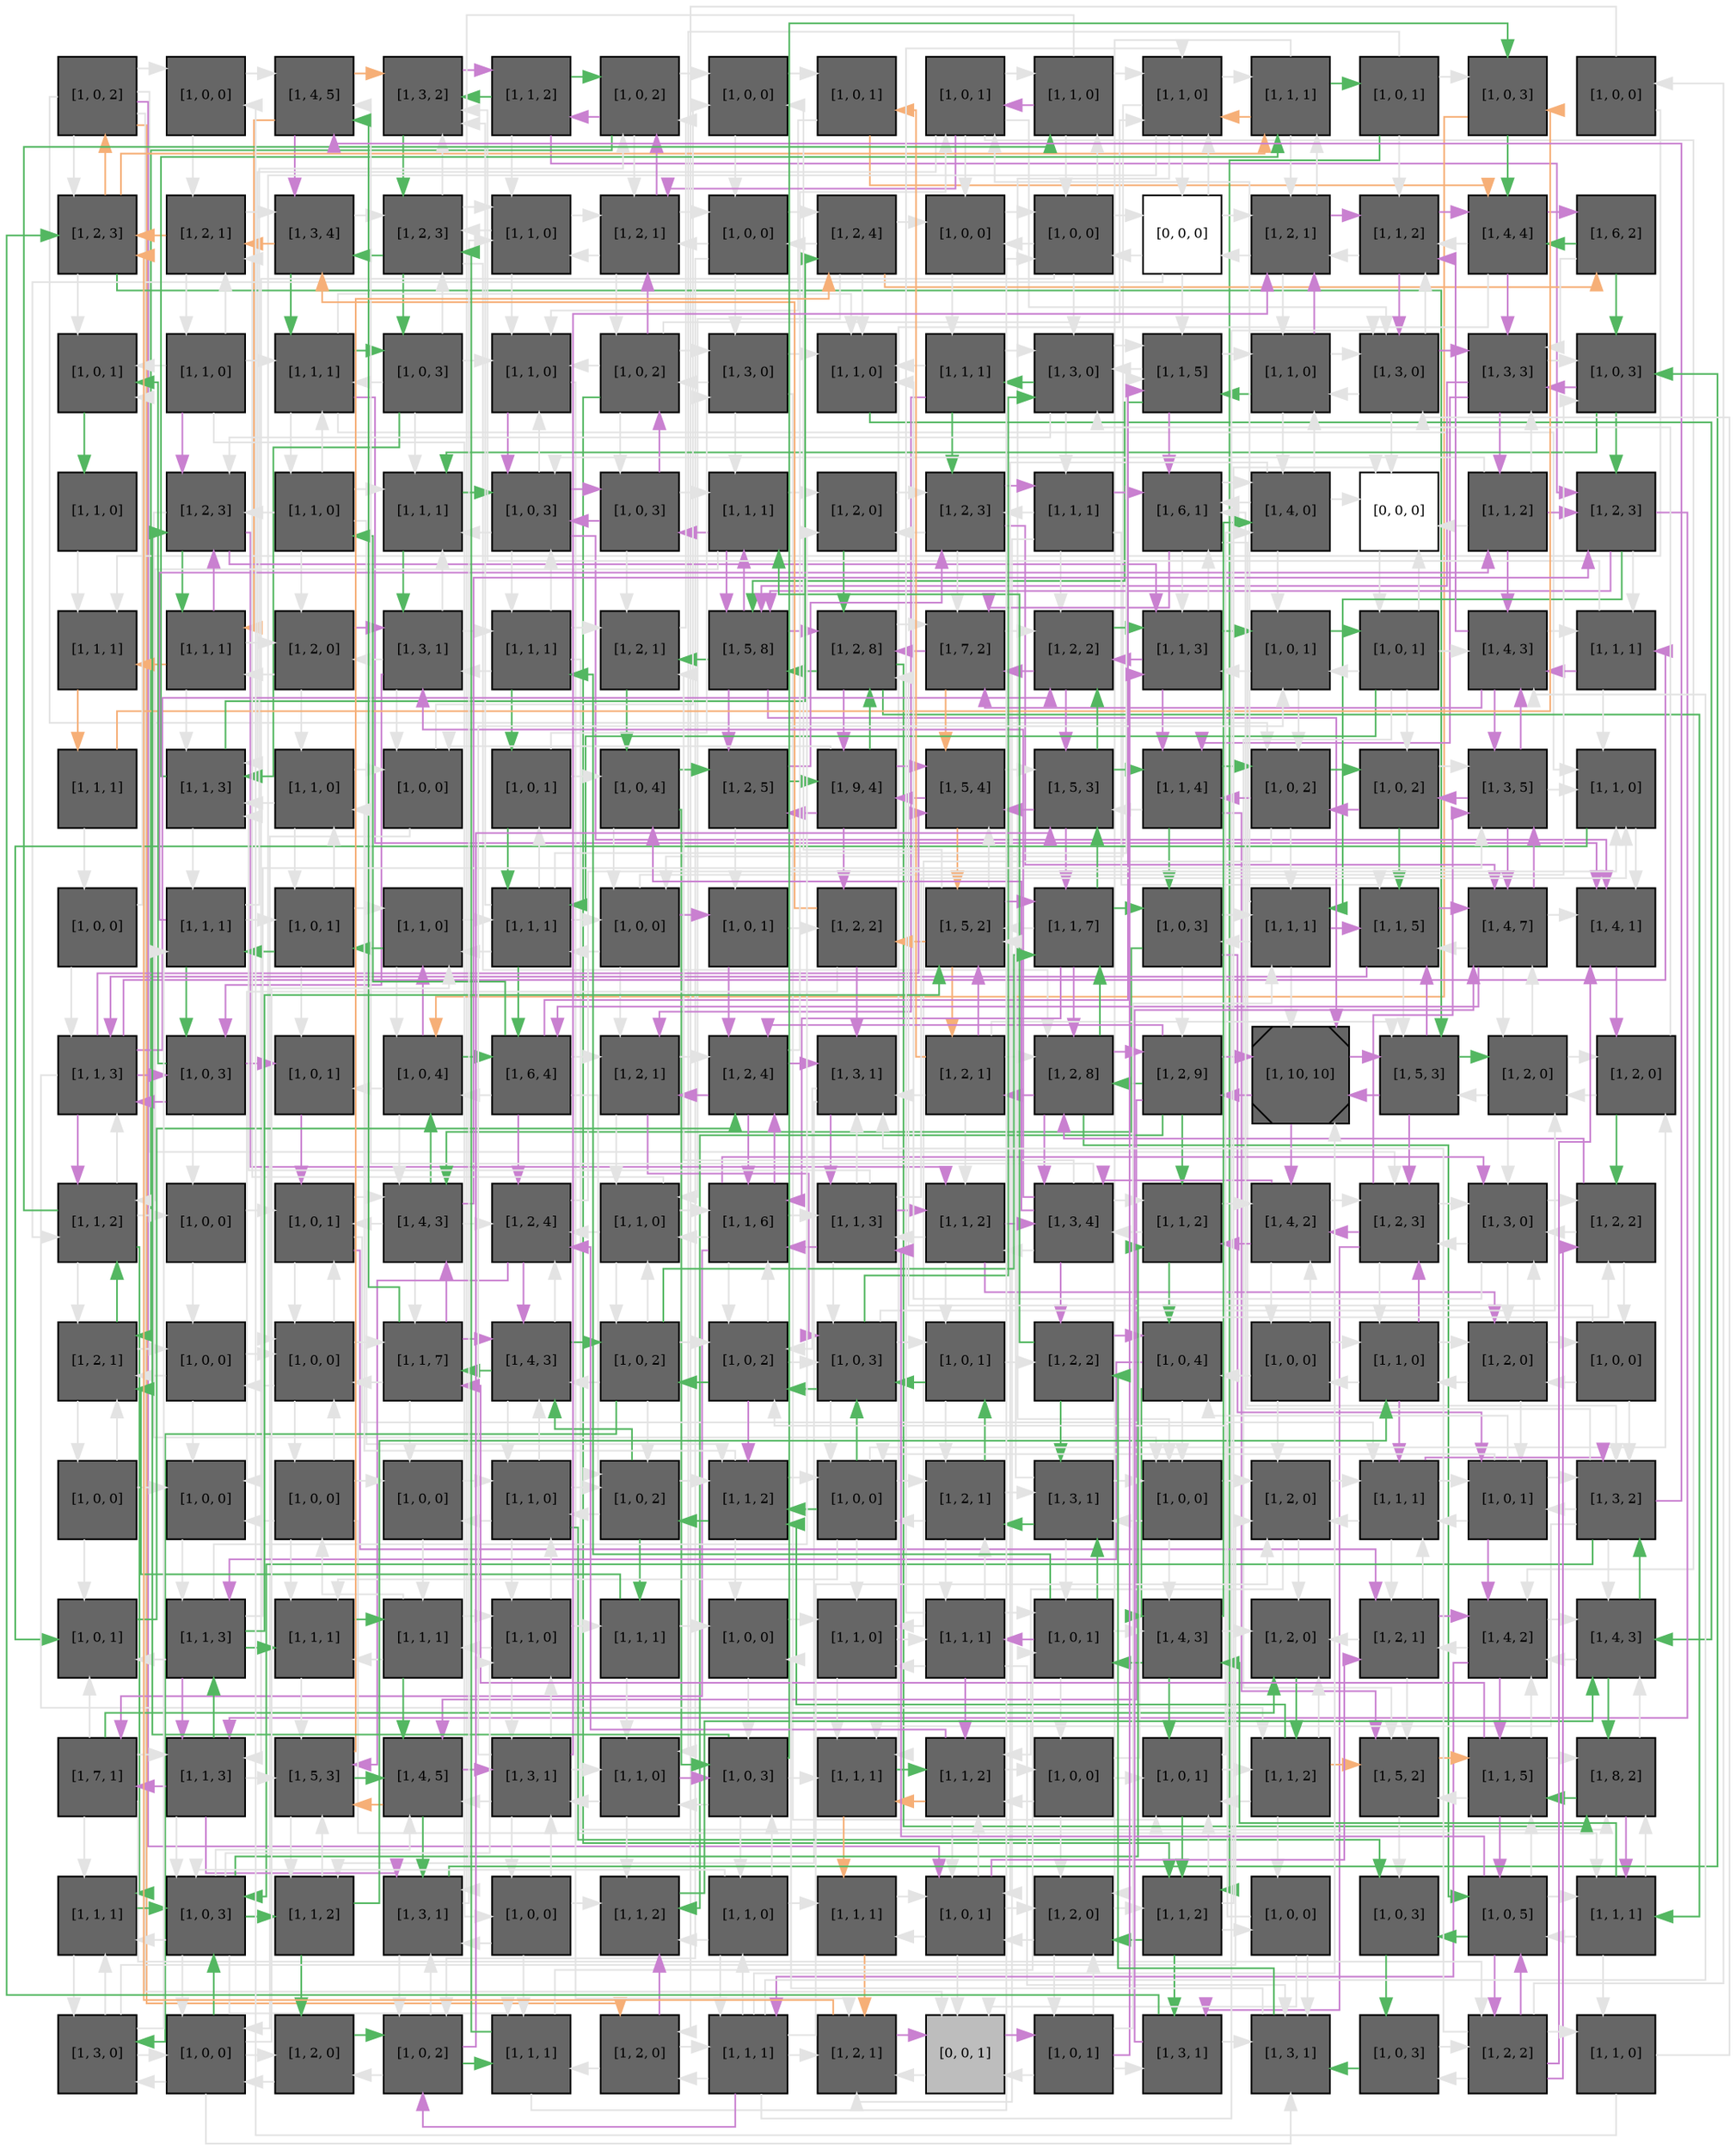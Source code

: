 digraph layout  {
rankdir=TB;
splines=ortho;
node [fixedsize=false, style=filled, width="0.6"];
edge [constraint=false];
0 [fillcolor="#666666", fontsize=8, label="[1, 0, 2]", shape=square, tooltip="name:  TGFB_e ,\nin_degree: 1,\nout_degree: 7"];
1 [fillcolor="#666666", fontsize=8, label="[1, 0, 0]", shape=square, tooltip="name:  IL15RA ,\nin_degree: 2,\nout_degree: 2"];
2 [fillcolor="#666666", fontsize=8, label="[1, 4, 5]", shape=square, tooltip="name:  IL15R ,\nin_degree: 4,\nout_degree: 3"];
3 [fillcolor="#666666", fontsize=8, label="[1, 3, 2]", shape=square, tooltip="name:  PLCg ,\nin_degree: 5,\nout_degree: 2"];
4 [fillcolor="#666666", fontsize=8, label="[1, 1, 2]", shape=square, tooltip="name:  Ca2+ ,\nin_degree: 2,\nout_degree: 4"];
5 [fillcolor="#666666", fontsize=8, label="[1, 0, 2]", shape=square, tooltip="name: IL15_e,\nin_degree: 4,\nout_degree: 4"];
6 [fillcolor="#666666", fontsize=8, label="[1, 0, 0]", shape=square, tooltip="name: GP130,\nin_degree: 3,\nout_degree: 2"];
7 [fillcolor="#666666", fontsize=8, label="[1, 0, 1]", shape=square, tooltip="name: IL15RA,\nin_degree: 2,\nout_degree: 2"];
8 [fillcolor="#666666", fontsize=8, label="[1, 0, 1]", shape=square, tooltip="name: IL2RB,\nin_degree: 3,\nout_degree: 6"];
9 [fillcolor="#666666", fontsize=8, label="[1, 1, 0]", shape=square, tooltip="name:  IP3 ,\nin_degree: 3,\nout_degree: 4"];
10 [fillcolor="#666666", fontsize=8, label="[1, 1, 0]", shape=square, tooltip="name:  Profilin ,\nin_degree: 5,\nout_degree: 5"];
11 [fillcolor="#666666", fontsize=8, label="[1, 1, 1]", shape=square, tooltip="name:  Calcineurin ,\nin_degree: 4,\nout_degree: 4"];
12 [fillcolor="#666666", fontsize=8, label="[1, 0, 1]", shape=square, tooltip="name: IL10RA,\nin_degree: 1,\nout_degree: 4"];
13 [fillcolor="#666666", fontsize=8, label="[1, 0, 3]", shape=square, tooltip="name:  IFNGR1 ,\nin_degree: 3,\nout_degree: 2"];
14 [fillcolor="#666666", fontsize=8, label="[1, 0, 0]", shape=square, tooltip="name: IL18_e,\nin_degree: 1,\nout_degree: 2"];
15 [fillcolor="#666666", fontsize=8, label="[1, 2, 3]", shape=square, tooltip="name:  P38 ,\nin_degree: 4,\nout_degree: 4"];
16 [fillcolor="#666666", fontsize=8, label="[1, 2, 1]", shape=square, tooltip="name:  Arp2_3 ,\nin_degree: 4,\nout_degree: 3"];
17 [fillcolor="#666666", fontsize=8, label="[1, 3, 4]", shape=square, tooltip="name:  N_WASP ,\nin_degree: 4,\nout_degree: 3"];
18 [fillcolor="#666666", fontsize=8, label="[1, 2, 3]", shape=square, tooltip="name:  Cdc42 ,\nin_degree: 5,\nout_degree: 5"];
19 [fillcolor="#666666", fontsize=8, label="[1, 1, 0]", shape=square, tooltip="name:  PKC ,\nin_degree: 4,\nout_degree: 3"];
20 [fillcolor="#666666", fontsize=8, label="[1, 2, 1]", shape=square, tooltip="name:  RhoGEF ,\nin_degree: 5,\nout_degree: 4"];
21 [fillcolor="#666666", fontsize=8, label="[1, 0, 0]", shape=square, tooltip="name:  IL6_e ,\nin_degree: 3,\nout_degree: 4"];
22 [fillcolor="#666666", fontsize=8, label="[1, 2, 4]", shape=square, tooltip="name:  DAG ,\nin_degree: 3,\nout_degree: 5"];
23 [fillcolor="#666666", fontsize=8, label="[1, 0, 0]", shape=square, tooltip="name: IL10_e,\nin_degree: 3,\nout_degree: 2"];
24 [fillcolor="#666666", fontsize=8, label="[1, 0, 0]", shape=square, tooltip="name:  IL27RA ,\nin_degree: 4,\nout_degree: 5"];
25 [fillcolor="#FFFFFF", fontsize=8, label="[0, 0, 0]", shape=square, tooltip="name: None,\nin_degree: 3,\nout_degree: 5"];
26 [fillcolor="#666666", fontsize=8, label="[1, 2, 1]", shape=square, tooltip="name:  GFI1 ,\nin_degree: 5,\nout_degree: 4"];
27 [fillcolor="#666666", fontsize=8, label="[1, 1, 2]", shape=square, tooltip="name:  HLX ,\nin_degree: 5,\nout_degree: 3"];
28 [fillcolor="#666666", fontsize=8, label="[1, 4, 4]", shape=square, tooltip="name:  Rap1 ,\nin_degree: 4,\nout_degree: 4"];
29 [fillcolor="#666666", fontsize=8, label="[1, 6, 2]", shape=square, tooltip="name:  IL2 ,\nin_degree: 2,\nout_degree: 3"];
30 [fillcolor="#666666", fontsize=8, label="[1, 0, 1]", shape=square, tooltip="name: IL6_e,\nin_degree: 4,\nout_degree: 1"];
31 [fillcolor="#666666", fontsize=8, label="[1, 1, 0]", shape=square, tooltip="name:  RASgrp ,\nin_degree: 1,\nout_degree: 5"];
32 [fillcolor="#666666", fontsize=8, label="[1, 1, 1]", shape=square, tooltip="name:  C3G ,\nin_degree: 4,\nout_degree: 5"];
33 [fillcolor="#666666", fontsize=8, label="[1, 0, 3]", shape=square, tooltip="name:  alpha_13L ,\nin_degree: 2,\nout_degree: 5"];
34 [fillcolor="#666666", fontsize=8, label="[1, 1, 0]", shape=square, tooltip="name:  Galpha12_13R ,\nin_degree: 5,\nout_degree: 2"];
35 [fillcolor="#666666", fontsize=8, label="[1, 0, 2]", shape=square, tooltip="name: Galpha_QL,\nin_degree: 3,\nout_degree: 6"];
36 [fillcolor="#666666", fontsize=8, label="[1, 3, 0]", shape=square, tooltip="name:  IL6R ,\nin_degree: 3,\nout_degree: 4"];
37 [fillcolor="#666666", fontsize=8, label="[1, 1, 0]", shape=square, tooltip="name:  IRSp53 ,\nin_degree: 5,\nout_degree: 1"];
38 [fillcolor="#666666", fontsize=8, label="[1, 1, 1]", shape=square, tooltip="name:  IL18R1 ,\nin_degree: 2,\nout_degree: 4"];
39 [fillcolor="#666666", fontsize=8, label="[1, 3, 0]", shape=square, tooltip="name:  IL27R ,\nin_degree: 5,\nout_degree: 4"];
40 [fillcolor="#666666", fontsize=8, label="[1, 1, 5]", shape=square, tooltip="name:  IRF1 ,\nin_degree: 5,\nout_degree: 4"];
41 [fillcolor="#666666", fontsize=8, label="[1, 1, 0]", shape=square, tooltip="name:  STAT6 ,\nin_degree: 4,\nout_degree: 4"];
42 [fillcolor="#666666", fontsize=8, label="[1, 3, 0]", shape=square, tooltip="name:  TBET ,\nin_degree: 5,\nout_degree: 4"];
43 [fillcolor="#666666", fontsize=8, label="[1, 3, 3]", shape=square, tooltip="name:  GATA3 ,\nin_degree: 5,\nout_degree: 4"];
44 [fillcolor="#666666", fontsize=8, label="[1, 0, 3]", shape=square, tooltip="name: IL12_e,\nin_degree: 4,\nout_degree: 3"];
45 [fillcolor="#666666", fontsize=8, label="[1, 1, 0]", shape=square, tooltip="name:  cAMP ,\nin_degree: 1,\nout_degree: 1"];
46 [fillcolor="#666666", fontsize=8, label="[1, 2, 3]", shape=square, tooltip="name:  IL12RB1 ,\nin_degree: 5,\nout_degree: 4"];
47 [fillcolor="#666666", fontsize=8, label="[1, 1, 0]", shape=square, tooltip="name:  ROCK ,\nin_degree: 2,\nout_degree: 5"];
48 [fillcolor="#666666", fontsize=8, label="[1, 1, 1]", shape=square, tooltip="name:  G_Actin ,\nin_degree: 5,\nout_degree: 2"];
49 [fillcolor="#666666", fontsize=8, label="[1, 0, 3]", shape=square, tooltip="name: IFNG_e,\nin_degree: 5,\nout_degree: 5"];
50 [fillcolor="#666666", fontsize=8, label="[1, 0, 3]", shape=square, tooltip="name:  IL6RA ,\nin_degree: 3,\nout_degree: 4"];
51 [fillcolor="#666666", fontsize=8, label="[1, 1, 1]", shape=square, tooltip="name:  NIK ,\nin_degree: 4,\nout_degree: 4"];
52 [fillcolor="#666666", fontsize=8, label="[1, 2, 0]", shape=square, tooltip="name:  MEKK4 ,\nin_degree: 3,\nout_degree: 2"];
53 [fillcolor="#666666", fontsize=8, label="[1, 2, 3]", shape=square, tooltip="name:  GADD45B ,\nin_degree: 4,\nout_degree: 4"];
54 [fillcolor="#666666", fontsize=8, label="[1, 1, 1]", shape=square, tooltip="name:  AKT ,\nin_degree: 2,\nout_degree: 5"];
55 [fillcolor="#666666", fontsize=8, label="[1, 6, 1]", shape=square, tooltip="name:  IL23R ,\nin_degree: 5,\nout_degree: 4"];
56 [fillcolor="#666666", fontsize=8, label="[1, 4, 0]", shape=square, tooltip="name:  IL10R ,\nin_degree: 4,\nout_degree: 5"];
57 [fillcolor="#FFFFFF", fontsize=8, label="[0, 0, 0]", shape=square, tooltip="name: None,\nin_degree: 5,\nout_degree: 1"];
58 [fillcolor="#666666", fontsize=8, label="[1, 1, 2]", shape=square, tooltip="name:  Dec2 ,\nin_degree: 2,\nout_degree: 5"];
59 [fillcolor="#666666", fontsize=8, label="[1, 2, 3]", shape=square, tooltip="name:  RhoA ,\nin_degree: 4,\nout_degree: 4"];
60 [fillcolor="#666666", fontsize=8, label="[1, 1, 1]", shape=square, tooltip="name:  EPAC ,\nin_degree: 3,\nout_degree: 1"];
61 [fillcolor="#666666", fontsize=8, label="[1, 1, 1]", shape=square, tooltip="name:  SOCS3 ,\nin_degree: 3,\nout_degree: 4"];
62 [fillcolor="#666666", fontsize=8, label="[1, 2, 0]", shape=square, tooltip="name:  LIMK ,\nin_degree: 3,\nout_degree: 3"];
63 [fillcolor="#666666", fontsize=8, label="[1, 3, 1]", shape=square, tooltip="name:  PAK ,\nin_degree: 4,\nout_degree: 5"];
64 [fillcolor="#666666", fontsize=8, label="[1, 1, 1]", shape=square, tooltip="name:  IRF4 ,\nin_degree: 3,\nout_degree: 5"];
65 [fillcolor="#666666", fontsize=8, label="[1, 2, 1]", shape=square, tooltip="name:  NFKB ,\nin_degree: 4,\nout_degree: 2"];
66 [fillcolor="#666666", fontsize=8, label="[1, 5, 8]", shape=square, tooltip="name:  STAT3 ,\nin_degree: 5,\nout_degree: 5"];
67 [fillcolor="#666666", fontsize=8, label="[1, 2, 8]", shape=square, tooltip="name:  RUNX3 ,\nin_degree: 5,\nout_degree: 5"];
68 [fillcolor="#666666", fontsize=8, label="[1, 7, 2]", shape=square, tooltip="name:  FOXP3 ,\nin_degree: 5,\nout_degree: 3"];
69 [fillcolor="#666666", fontsize=8, label="[1, 2, 2]", shape=square, tooltip="name:  Bcl10_Carma1_MALTI ,\nin_degree: 5,\nout_degree: 3"];
70 [fillcolor="#666666", fontsize=8, label="[1, 1, 3]", shape=square, tooltip="name:  BCL10_Malt1 ,\nin_degree: 5,\nout_degree: 4"];
71 [fillcolor="#666666", fontsize=8, label="[1, 0, 1]", shape=square, tooltip="name: IFNGR1,\nin_degree: 4,\nout_degree: 3"];
72 [fillcolor="#666666", fontsize=8, label="[1, 0, 1]", shape=square, tooltip="name: Galpha_iL,\nin_degree: 2,\nout_degree: 6"];
73 [fillcolor="#666666", fontsize=8, label="[1, 4, 3]", shape=square, tooltip="name:  STAT1 ,\nin_degree: 5,\nout_degree: 4"];
74 [fillcolor="#666666", fontsize=8, label="[1, 1, 1]", shape=square, tooltip="name:  ITK ,\nin_degree: 3,\nout_degree: 3"];
75 [fillcolor="#666666", fontsize=8, label="[1, 1, 1]", shape=square, tooltip="name:  PKA ,\nin_degree: 1,\nout_degree: 2"];
76 [fillcolor="#666666", fontsize=8, label="[1, 1, 3]", shape=square, tooltip="name:  PLCb ,\nin_degree: 5,\nout_degree: 3"];
77 [fillcolor="#666666", fontsize=8, label="[1, 1, 0]", shape=square, tooltip="name:  Galpha_Q ,\nin_degree: 3,\nout_degree: 3"];
78 [fillcolor="#666666", fontsize=8, label="[1, 0, 0]", shape=square, tooltip="name: IL2_e,\nin_degree: 3,\nout_degree: 2"];
79 [fillcolor="#666666", fontsize=8, label="[1, 0, 1]", shape=square, tooltip="name: IFNB_e,\nin_degree: 2,\nout_degree: 3"];
80 [fillcolor="#666666", fontsize=8, label="[1, 0, 4]", shape=square, tooltip="name:  IL12_e ,\nin_degree: 3,\nout_degree: 3"];
81 [fillcolor="#666666", fontsize=8, label="[1, 2, 5]", shape=square, tooltip="name:  GADD45G ,\nin_degree: 3,\nout_degree: 3"];
82 [fillcolor="#666666", fontsize=8, label="[1, 9, 4]", shape=square, tooltip="name:  IL17 ,\nin_degree: 3,\nout_degree: 5"];
83 [fillcolor="#666666", fontsize=8, label="[1, 5, 4]", shape=square, tooltip="name:  IL2RA ,\nin_degree: 5,\nout_degree: 3"];
84 [fillcolor="#666666", fontsize=8, label="[1, 5, 3]", shape=square, tooltip="name:  IL2R ,\nin_degree: 5,\nout_degree: 4"];
85 [fillcolor="#666666", fontsize=8, label="[1, 1, 4]", shape=square, tooltip="name:  SMAD3 ,\nin_degree: 4,\nout_degree: 4"];
86 [fillcolor="#666666", fontsize=8, label="[1, 0, 2]", shape=square, tooltip="name: IL4_e,\nin_degree: 4,\nout_degree: 4"];
87 [fillcolor="#666666", fontsize=8, label="[1, 0, 2]", shape=square, tooltip="name: B7,\nin_degree: 3,\nout_degree: 3"];
88 [fillcolor="#666666", fontsize=8, label="[1, 3, 5]", shape=square, tooltip="name:  RORGT ,\nin_degree: 5,\nout_degree: 4"];
89 [fillcolor="#666666", fontsize=8, label="[1, 1, 0]", shape=square, tooltip="name:  ITAMS ,\nin_degree: 5,\nout_degree: 2"];
90 [fillcolor="#666666", fontsize=8, label="[1, 0, 0]", shape=square, tooltip="name: CGC,\nin_degree: 1,\nout_degree: 2"];
91 [fillcolor="#666666", fontsize=8, label="[1, 1, 1]", shape=square, tooltip="name:  ERK ,\nin_degree: 3,\nout_degree: 4"];
92 [fillcolor="#666666", fontsize=8, label="[1, 0, 1]", shape=square, tooltip="name:  Galpha_QL ,\nin_degree: 3,\nout_degree: 4"];
93 [fillcolor="#666666", fontsize=8, label="[1, 1, 0]", shape=square, tooltip="name:  adenyl_cyclase ,\nin_degree: 4,\nout_degree: 3"];
94 [fillcolor="#666666", fontsize=8, label="[1, 1, 1]", shape=square, tooltip="name:  SYK ,\nin_degree: 4,\nout_degree: 6"];
95 [fillcolor="#666666", fontsize=8, label="[1, 0, 0]", shape=square, tooltip="name:  MHC_II ,\nin_degree: 3,\nout_degree: 4"];
96 [fillcolor="#666666", fontsize=8, label="[1, 0, 1]", shape=square, tooltip="name: TGFB_e,\nin_degree: 2,\nout_degree: 2"];
97 [fillcolor="#666666", fontsize=8, label="[1, 2, 2]", shape=square, tooltip="name:  GAB2 ,\nin_degree: 3,\nout_degree: 3"];
98 [fillcolor="#666666", fontsize=8, label="[1, 5, 2]", shape=square, tooltip="name:  IL2R_HIGH ,\nin_degree: 5,\nout_degree: 5"];
99 [fillcolor="#666666", fontsize=8, label="[1, 1, 7]", shape=square, tooltip="name:  CD3 ,\nin_degree: 4,\nout_degree: 5"];
100 [fillcolor="#666666", fontsize=8, label="[1, 0, 3]", shape=square, tooltip="name:  IFNB_e ,\nin_degree: 3,\nout_degree: 4"];
101 [fillcolor="#666666", fontsize=8, label="[1, 1, 1]", shape=square, tooltip="name:  IFNBR ,\nin_degree: 4,\nout_degree: 4"];
102 [fillcolor="#666666", fontsize=8, label="[1, 1, 5]", shape=square, tooltip="name:  GSK-3b ,\nin_degree: 5,\nout_degree: 3"];
103 [fillcolor="#666666", fontsize=8, label="[1, 4, 7]", shape=square, tooltip="name:  Lck ,\nin_degree: 5,\nout_degree: 5"];
104 [fillcolor="#666666", fontsize=8, label="[1, 4, 1]", shape=square, tooltip="name:  IL22 ,\nin_degree: 5,\nout_degree: 1"];
105 [fillcolor="#666666", fontsize=8, label="[1, 1, 3]", shape=square, tooltip="name:  JAK3 ,\nin_degree: 4,\nout_degree: 6"];
106 [fillcolor="#666666", fontsize=8, label="[1, 0, 3]", shape=square, tooltip="name: IL27_e,\nin_degree: 3,\nout_degree: 4"];
107 [fillcolor="#666666", fontsize=8, label="[1, 0, 1]", shape=square, tooltip="name:  IL22_e ,\nin_degree: 3,\nout_degree: 1"];
108 [fillcolor="#666666", fontsize=8, label="[1, 0, 4]", shape=square, tooltip="name: IL27RA,\nin_degree: 4,\nout_degree: 4"];
109 [fillcolor="#666666", fontsize=8, label="[1, 6, 4]", shape=square, tooltip="name:  STAT5 ,\nin_degree: 3,\nout_degree: 6"];
110 [fillcolor="#666666", fontsize=8, label="[1, 2, 1]", shape=square, tooltip="name:  Cas ,\nin_degree: 4,\nout_degree: 3"];
111 [fillcolor="#666666", fontsize=8, label="[1, 2, 4]", shape=square, tooltip="name:  FAK_576_577 ,\nin_degree: 5,\nout_degree: 4"];
112 [fillcolor="#666666", fontsize=8, label="[1, 3, 1]", shape=square, tooltip="name:  TGFB ,\nin_degree: 5,\nout_degree: 3"];
113 [fillcolor="#666666", fontsize=8, label="[1, 2, 1]", shape=square, tooltip="name:  CD28 ,\nin_degree: 2,\nout_degree: 6"];
114 [fillcolor="#666666", fontsize=8, label="[1, 2, 8]", shape=square, tooltip="name:  TCR ,\nin_degree: 5,\nout_degree: 5"];
115 [fillcolor="#666666", fontsize=8, label="[1, 2, 9]", shape=square, tooltip="name:  proliferation ,\nin_degree: 3,\nout_degree: 6"];
116 [fillcolor="#666666", fontsize=8, label="[1, 10, 10]", shape=Msquare, tooltip="name:  IFNG ,\nin_degree: 5,\nout_degree: 3"];
117 [fillcolor="#666666", fontsize=8, label="[1, 5, 3]", shape=square, tooltip="name:  NFAT ,\nin_degree: 5,\nout_degree: 4"];
118 [fillcolor="#666666", fontsize=8, label="[1, 2, 0]", shape=square, tooltip="name:  SOCS1 ,\nin_degree: 4,\nout_degree: 4"];
119 [fillcolor="#666666", fontsize=8, label="[1, 2, 0]", shape=square, tooltip="name:  SHP2 ,\nin_degree: 3,\nout_degree: 3"];
120 [fillcolor="#666666", fontsize=8, label="[1, 1, 2]", shape=square, tooltip="name:  Cofilin ,\nin_degree: 4,\nout_degree: 5"];
121 [fillcolor="#666666", fontsize=8, label="[1, 0, 0]", shape=square, tooltip="name:  IFNG_e ,\nin_degree: 2,\nout_degree: 2"];
122 [fillcolor="#666666", fontsize=8, label="[1, 0, 1]", shape=square, tooltip="name:  IL9_e ,\nin_degree: 4,\nout_degree: 4"];
123 [fillcolor="#666666", fontsize=8, label="[1, 4, 3]", shape=square, tooltip="name:  IFNGR ,\nin_degree: 4,\nout_degree: 5"];
124 [fillcolor="#666666", fontsize=8, label="[1, 2, 4]", shape=square, tooltip="name:  Crk ,\nin_degree: 5,\nout_degree: 3"];
125 [fillcolor="#666666", fontsize=8, label="[1, 1, 0]", shape=square, tooltip="name:  Paxillin ,\nin_degree: 4,\nout_degree: 4"];
126 [fillcolor="#666666", fontsize=8, label="[1, 1, 6]", shape=square, tooltip="name:  FAK_Tyr397 ,\nin_degree: 5,\nout_degree: 6"];
127 [fillcolor="#666666", fontsize=8, label="[1, 1, 3]", shape=square, tooltip="name:  ICOS ,\nin_degree: 4,\nout_degree: 6"];
128 [fillcolor="#666666", fontsize=8, label="[1, 1, 2]", shape=square, tooltip="name:  IKB ,\nin_degree: 4,\nout_degree: 4"];
129 [fillcolor="#666666", fontsize=8, label="[1, 3, 4]", shape=square, tooltip="name:  IKKcomplex ,\nin_degree: 4,\nout_degree: 7"];
130 [fillcolor="#666666", fontsize=8, label="[1, 1, 2]", shape=square, tooltip="name:  MEK4 ,\nin_degree: 4,\nout_degree: 3"];
131 [fillcolor="#666666", fontsize=8, label="[1, 4, 2]", shape=square, tooltip="name:  IL10 ,\nin_degree: 4,\nout_degree: 4"];
132 [fillcolor="#666666", fontsize=8, label="[1, 2, 3]", shape=square, tooltip="name:  TGFBR ,\nin_degree: 5,\nout_degree: 5"];
133 [fillcolor="#666666", fontsize=8, label="[1, 3, 0]", shape=square, tooltip="name:  CD4 ,\nin_degree: 5,\nout_degree: 4"];
134 [fillcolor="#666666", fontsize=8, label="[1, 2, 2]", shape=square, tooltip="name:  Bintegrin ,\nin_degree: 4,\nout_degree: 3"];
135 [fillcolor="#666666", fontsize=8, label="[1, 2, 1]", shape=square, tooltip="name:  SLP-76 ,\nin_degree: 5,\nout_degree: 3"];
136 [fillcolor="#666666", fontsize=8, label="[1, 0, 0]", shape=square, tooltip="name: CAV1_ACTIVATOR,\nin_degree: 3,\nout_degree: 3"];
137 [fillcolor="#666666", fontsize=8, label="[1, 0, 0]", shape=square, tooltip="name:  IFNGR2 ,\nin_degree: 5,\nout_degree: 4"];
138 [fillcolor="#666666", fontsize=8, label="[1, 1, 7]", shape=square, tooltip="name:  TAK1 ,\nin_degree: 4,\nout_degree: 5"];
139 [fillcolor="#666666", fontsize=8, label="[1, 4, 3]", shape=square, tooltip="name:  IL21R ,\nin_degree: 5,\nout_degree: 4"];
140 [fillcolor="#666666", fontsize=8, label="[1, 0, 2]", shape=square, tooltip="name:  IL2_e ,\nin_degree: 3,\nout_degree: 6"];
141 [fillcolor="#666666", fontsize=8, label="[1, 0, 2]", shape=square, tooltip="name:  IL21_e ,\nin_degree: 5,\nout_degree: 4"];
142 [fillcolor="#666666", fontsize=8, label="[1, 0, 3]", shape=square, tooltip="name:  IL18_e ,\nin_degree: 5,\nout_degree: 5"];
143 [fillcolor="#666666", fontsize=8, label="[1, 0, 1]", shape=square, tooltip="name: IL21_e,\nin_degree: 3,\nout_degree: 3"];
144 [fillcolor="#666666", fontsize=8, label="[1, 2, 2]", shape=square, tooltip="name:  Ras ,\nin_degree: 3,\nout_degree: 3"];
145 [fillcolor="#666666", fontsize=8, label="[1, 0, 4]", shape=square, tooltip="name: APC,\nin_degree: 4,\nout_degree: 3"];
146 [fillcolor="#666666", fontsize=8, label="[1, 0, 0]", shape=square, tooltip="name:  IL10RB ,\nin_degree: 2,\nout_degree: 4"];
147 [fillcolor="#666666", fontsize=8, label="[1, 1, 0]", shape=square, tooltip="name:  Nck ,\nin_degree: 4,\nout_degree: 4"];
148 [fillcolor="#666666", fontsize=8, label="[1, 2, 0]", shape=square, tooltip="name:  JAK2 ,\nin_degree: 4,\nout_degree: 4"];
149 [fillcolor="#666666", fontsize=8, label="[1, 0, 0]", shape=square, tooltip="name:  IL15_e ,\nin_degree: 2,\nout_degree: 3"];
150 [fillcolor="#666666", fontsize=8, label="[1, 0, 0]", shape=square, tooltip="name: alpha_13L,\nin_degree: 1,\nout_degree: 3"];
151 [fillcolor="#666666", fontsize=8, label="[1, 0, 0]", shape=square, tooltip="name:  B7 ,\nin_degree: 4,\nout_degree: 1"];
152 [fillcolor="#666666", fontsize=8, label="[1, 0, 0]", shape=square, tooltip="name:  IL10RA ,\nin_degree: 2,\nout_degree: 5"];
153 [fillcolor="#666666", fontsize=8, label="[1, 0, 0]", shape=square, tooltip="name: GalphaS_L,\nin_degree: 3,\nout_degree: 2"];
154 [fillcolor="#666666", fontsize=8, label="[1, 1, 0]", shape=square, tooltip="name:  TRAF6 ,\nin_degree: 4,\nout_degree: 5"];
155 [fillcolor="#666666", fontsize=8, label="[1, 0, 2]", shape=square, tooltip="name: MHC_II,\nin_degree: 4,\nout_degree: 4"];
156 [fillcolor="#666666", fontsize=8, label="[1, 1, 2]", shape=square, tooltip="name:  IRAK1 ,\nin_degree: 5,\nout_degree: 4"];
157 [fillcolor="#666666", fontsize=8, label="[1, 0, 0]", shape=square, tooltip="name:  IL2RB ,\nin_degree: 4,\nout_degree: 6"];
158 [fillcolor="#666666", fontsize=8, label="[1, 2, 1]", shape=square, tooltip="name:  Grb2 ,\nin_degree: 4,\nout_degree: 4"];
159 [fillcolor="#666666", fontsize=8, label="[1, 3, 1]", shape=square, tooltip="name:  Shc1 ,\nin_degree: 4,\nout_degree: 4"];
160 [fillcolor="#666666", fontsize=8, label="[1, 0, 0]", shape=square, tooltip="name: ECM,\nin_degree: 4,\nout_degree: 3"];
161 [fillcolor="#666666", fontsize=8, label="[1, 2, 0]", shape=square, tooltip="name:  Tyk2 ,\nin_degree: 5,\nout_degree: 3"];
162 [fillcolor="#666666", fontsize=8, label="[1, 1, 1]", shape=square, tooltip="name:  IL22R ,\nin_degree: 5,\nout_degree: 4"];
163 [fillcolor="#666666", fontsize=8, label="[1, 0, 1]", shape=square, tooltip="name:  CGC ,\nin_degree: 4,\nout_degree: 5"];
164 [fillcolor="#666666", fontsize=8, label="[1, 3, 2]", shape=square, tooltip="name:  CAV1_scaffold ,\nin_degree: 5,\nout_degree: 6"];
165 [fillcolor="#666666", fontsize=8, label="[1, 0, 1]", shape=square, tooltip="name: IL9_e,\nin_degree: 4,\nout_degree: 1"];
166 [fillcolor="#666666", fontsize=8, label="[1, 1, 3]", shape=square, tooltip="name:  Vav ,\nin_degree: 3,\nout_degree: 6"];
167 [fillcolor="#666666", fontsize=8, label="[1, 1, 1]", shape=square, tooltip="name:  NOS2A ,\nin_degree: 4,\nout_degree: 2"];
168 [fillcolor="#666666", fontsize=8, label="[1, 1, 1]", shape=square, tooltip="name:  MKK7 ,\nin_degree: 3,\nout_degree: 4"];
169 [fillcolor="#666666", fontsize=8, label="[1, 1, 0]", shape=square, tooltip="name:  Galpha_iR ,\nin_degree: 4,\nout_degree: 4"];
170 [fillcolor="#666666", fontsize=8, label="[1, 1, 1]", shape=square, tooltip="name:  Gads ,\nin_degree: 2,\nout_degree: 3"];
171 [fillcolor="#666666", fontsize=8, label="[1, 0, 0]", shape=square, tooltip="name: IL23_e,\nin_degree: 3,\nout_degree: 2"];
172 [fillcolor="#666666", fontsize=8, label="[1, 1, 0]", shape=square, tooltip="name:  MLC ,\nin_degree: 4,\nout_degree: 2"];
173 [fillcolor="#666666", fontsize=8, label="[1, 1, 1]", shape=square, tooltip="name:  Sos ,\nin_degree: 3,\nout_degree: 6"];
174 [fillcolor="#666666", fontsize=8, label="[1, 0, 1]", shape=square, tooltip="name:  GP130 ,\nin_degree: 4,\nout_degree: 5"];
175 [fillcolor="#666666", fontsize=8, label="[1, 4, 3]", shape=square, tooltip="name:  IL4R ,\nin_degree: 4,\nout_degree: 4"];
176 [fillcolor="#666666", fontsize=8, label="[1, 2, 0]", shape=square, tooltip="name:  ZAP-70 ,\nin_degree: 5,\nout_degree: 1"];
177 [fillcolor="#666666", fontsize=8, label="[1, 2, 1]", shape=square, tooltip="name:  IL9R ,\nin_degree: 4,\nout_degree: 4"];
178 [fillcolor="#666666", fontsize=8, label="[1, 4, 2]", shape=square, tooltip="name:  STAT4 ,\nin_degree: 5,\nout_degree: 4"];
179 [fillcolor="#666666", fontsize=8, label="[1, 4, 3]", shape=square, tooltip="name:  IL4R_HIGH ,\nin_degree: 5,\nout_degree: 3"];
180 [fillcolor="#666666", fontsize=8, label="[1, 7, 1]", shape=square, tooltip="name:  PI3K ,\nin_degree: 2,\nout_degree: 5"];
181 [fillcolor="#666666", fontsize=8, label="[1, 1, 3]", shape=square, tooltip="name:  PIP3_345 ,\nin_degree: 4,\nout_degree: 5"];
182 [fillcolor="#666666", fontsize=8, label="[1, 5, 3]", shape=square, tooltip="name:  rac1 ,\nin_degree: 5,\nout_degree: 3"];
183 [fillcolor="#666666", fontsize=8, label="[1, 4, 5]", shape=square, tooltip="name:  JNK ,\nin_degree: 5,\nout_degree: 3"];
184 [fillcolor="#666666", fontsize=8, label="[1, 3, 1]", shape=square, tooltip="name:  IL23 ,\nin_degree: 4,\nout_degree: 6"];
185 [fillcolor="#666666", fontsize=8, label="[1, 1, 0]", shape=square, tooltip="name:  GalphaS_R ,\nin_degree: 4,\nout_degree: 3"];
186 [fillcolor="#666666", fontsize=8, label="[1, 0, 3]", shape=square, tooltip="name:  GalphaS_L ,\nin_degree: 4,\nout_degree: 5"];
187 [fillcolor="#666666", fontsize=8, label="[1, 1, 1]", shape=square, tooltip="name:  BRAF ,\nin_degree: 5,\nout_degree: 2"];
188 [fillcolor="#666666", fontsize=8, label="[1, 1, 2]", shape=square, tooltip="name:  RIAM ,\nin_degree: 5,\nout_degree: 4"];
189 [fillcolor="#666666", fontsize=8, label="[1, 0, 0]", shape=square, tooltip="name:  CAV1_ACTIVATOR ,\nin_degree: 2,\nout_degree: 4"];
190 [fillcolor="#666666", fontsize=8, label="[1, 0, 1]", shape=square, tooltip="name:  IL23_e ,\nin_degree: 5,\nout_degree: 3"];
191 [fillcolor="#666666", fontsize=8, label="[1, 1, 2]", shape=square, tooltip="name:  LAT ,\nin_degree: 3,\nout_degree: 5"];
192 [fillcolor="#666666", fontsize=8, label="[1, 5, 2]", shape=square, tooltip="name:  JAK1 ,\nin_degree: 5,\nout_degree: 2"];
193 [fillcolor="#666666", fontsize=8, label="[1, 1, 5]", shape=square, tooltip="name:  IL12RB2 ,\nin_degree: 4,\nout_degree: 5"];
194 [fillcolor="#666666", fontsize=8, label="[1, 8, 2]", shape=square, tooltip="name:  IL4 ,\nin_degree: 5,\nout_degree: 3"];
195 [fillcolor="#666666", fontsize=8, label="[1, 1, 1]", shape=square, tooltip="name:  RAF1 ,\nin_degree: 4,\nout_degree: 2"];
196 [fillcolor="#666666", fontsize=8, label="[1, 0, 3]", shape=square, tooltip="name:  Galpha_iL ,\nin_degree: 5,\nout_degree: 7"];
197 [fillcolor="#666666", fontsize=8, label="[1, 1, 2]", shape=square, tooltip="name:  was ,\nin_degree: 3,\nout_degree: 3"];
198 [fillcolor="#666666", fontsize=8, label="[1, 3, 1]", shape=square, tooltip="name:  AP1 ,\nin_degree: 5,\nout_degree: 3"];
199 [fillcolor="#666666", fontsize=8, label="[1, 0, 0]", shape=square, tooltip="name:  IL4_e ,\nin_degree: 2,\nout_degree: 4"];
200 [fillcolor="#666666", fontsize=8, label="[1, 1, 2]", shape=square, tooltip="name:  IL4RA_HIGH ,\nin_degree: 5,\nout_degree: 1"];
201 [fillcolor="#666666", fontsize=8, label="[1, 1, 0]", shape=square, tooltip="name:  ERM ,\nin_degree: 2,\nout_degree: 5"];
202 [fillcolor="#666666", fontsize=8, label="[1, 1, 1]", shape=square, tooltip="name:  CD26 ,\nin_degree: 3,\nout_degree: 2"];
203 [fillcolor="#666666", fontsize=8, label="[1, 0, 1]", shape=square, tooltip="name: IL22_e,\nin_degree: 5,\nout_degree: 5"];
204 [fillcolor="#666666", fontsize=8, label="[1, 2, 0]", shape=square, tooltip="name:  F_Actin ,\nin_degree: 5,\nout_degree: 3"];
205 [fillcolor="#666666", fontsize=8, label="[1, 1, 2]", shape=square, tooltip="name:  MEK6 ,\nin_degree: 4,\nout_degree: 5"];
206 [fillcolor="#666666", fontsize=8, label="[1, 0, 0]", shape=square, tooltip="name:  IL27_e ,\nin_degree: 2,\nout_degree: 3"];
207 [fillcolor="#666666", fontsize=8, label="[1, 0, 3]", shape=square, tooltip="name: IFNGR2,\nin_degree: 3,\nout_degree: 1"];
208 [fillcolor="#666666", fontsize=8, label="[1, 0, 5]", shape=square, tooltip="name:  APC ,\nin_degree: 4,\nout_degree: 5"];
209 [fillcolor="#666666", fontsize=8, label="[1, 1, 1]", shape=square, tooltip="name:  IL4RA ,\nin_degree: 4,\nout_degree: 4"];
210 [fillcolor="#666666", fontsize=8, label="[1, 3, 0]", shape=square, tooltip="name:  MEK1_2 ,\nin_degree: 3,\nout_degree: 4"];
211 [fillcolor="#666666", fontsize=8, label="[1, 0, 0]", shape=square, tooltip="name:  IL10_e ,\nin_degree: 4,\nout_degree: 5"];
212 [fillcolor="#666666", fontsize=8, label="[1, 2, 0]", shape=square, tooltip="name:  WAVE-2 ,\nin_degree: 3,\nout_degree: 2"];
213 [fillcolor="#666666", fontsize=8, label="[1, 0, 2]", shape=square, tooltip="name: IL10RB,\nin_degree: 4,\nout_degree: 4"];
214 [fillcolor="#666666", fontsize=8, label="[1, 1, 1]", shape=square, tooltip="name:  PDK1 ,\nin_degree: 4,\nout_degree: 3"];
215 [fillcolor="#666666", fontsize=8, label="[1, 2, 0]", shape=square, tooltip="name:  STAT5_HIGH ,\nin_degree: 3,\nout_degree: 3"];
216 [fillcolor="#666666", fontsize=8, label="[1, 1, 1]", shape=square, tooltip="name:  ATF2 ,\nin_degree: 3,\nout_degree: 8"];
217 [fillcolor="#666666", fontsize=8, label="[1, 2, 1]", shape=square, tooltip="name:  CARMA1 ,\nin_degree: 5,\nout_degree: 2"];
218 [fillcolor="#bdbdbd", fontsize=8, label="[0, 0, 1]", shape=square, tooltip="name: None,\nin_degree: 5,\nout_degree: 2"];
219 [fillcolor="#666666", fontsize=8, label="[1, 0, 1]", shape=square, tooltip="name: IL6RA,\nin_degree: 2,\nout_degree: 5"];
220 [fillcolor="#666666", fontsize=8, label="[1, 3, 1]", shape=square, tooltip="name:  IL21 ,\nin_degree: 3,\nout_degree: 3"];
221 [fillcolor="#666666", fontsize=8, label="[1, 3, 1]", shape=square, tooltip="name:  FYN ,\nin_degree: 5,\nout_degree: 2"];
222 [fillcolor="#666666", fontsize=8, label="[1, 0, 3]", shape=square, tooltip="name:  ECM ,\nin_degree: 2,\nout_degree: 2"];
223 [fillcolor="#666666", fontsize=8, label="[1, 2, 2]", shape=square, tooltip="name:  Src ,\nin_degree: 3,\nout_degree: 7"];
224 [fillcolor="#666666", fontsize=8, label="[1, 1, 0]", shape=square, tooltip="name:  MEK3 ,\nin_degree: 2,\nout_degree: 2"];
0 -> 1  [color=grey89, style="penwidth(0.1)", tooltip=" ", weight=1];
0 -> 15  [color=grey89, style="penwidth(0.1)", tooltip=" ", weight=1];
0 -> 215  [color="#F6AF77", style="penwidth(0.1)", tooltip="98( IL2R_HIGH ) to 215( STAT5_HIGH )", weight=1];
0 -> 86  [color=grey89, style="penwidth(0.1)", tooltip=" ", weight=1];
0 -> 132  [color=grey89, style="penwidth(0.1)", tooltip=" ", weight=1];
0 -> 218  [color=grey89, style="penwidth(0.1)", tooltip=" ", weight=1];
0 -> 203  [color="#C980D0", style="penwidth(0.1)", tooltip="15( P38 ) to 178( STAT4 )", weight=1];
1 -> 2  [color=grey89, style="penwidth(0.1)", tooltip=" ", weight=1];
1 -> 16  [color=grey89, style="penwidth(0.1)", tooltip=" ", weight=1];
2 -> 3  [color="#F6AF77", style="penwidth(0.1)", tooltip="176( ZAP-70 ) to 3( PLCg )", weight=1];
2 -> 17  [color="#C980D0", style="penwidth(0.1)", tooltip="147( Nck ) to 17( N_WASP )", weight=1];
2 -> 61  [color="#F6AF77", style="penwidth(0.1)", tooltip="2( IL15R ) to 109( STAT5 )", weight=1];
3 -> 4  [color="#C980D0", style="penwidth(0.1)", tooltip="164( CAV1_scaffold ) to 59( RhoA )", weight=1];
3 -> 18  [color="#53B761", style="penwidth(0.1)", tooltip="4( Ca2+ ) to 11( Calcineurin )", weight=1];
4 -> 3  [color="#53B761", style="penwidth(0.1)", tooltip="4( Ca2+ ) to 11( Calcineurin )", weight=1];
4 -> 5  [color="#53B761", style="penwidth(0.1)", tooltip="3( PLCg ) to 9( IP3 )", weight=1];
4 -> 19  [color=grey89, style="penwidth(0.1)", tooltip=" ", weight=1];
4 -> 59  [color="#C980D0", style="penwidth(0.1)", tooltip="164( CAV1_scaffold ) to 59( RhoA )", weight=1];
5 -> 4  [color="#C980D0", style="penwidth(0.1)", tooltip="9( IP3 ) to 4( Ca2+ )", weight=1];
5 -> 6  [color=grey89, style="penwidth(0.1)", tooltip=" ", weight=1];
5 -> 20  [color=grey89, style="penwidth(0.1)", tooltip=" ", weight=1];
5 -> 135  [color="#53B761", style="penwidth(0.1)", tooltip="3( PLCg ) to 9( IP3 )", weight=1];
6 -> 7  [color=grey89, style="penwidth(0.1)", tooltip=" ", weight=1];
6 -> 21  [color=grey89, style="penwidth(0.1)", tooltip=" ", weight=1];
7 -> 34  [color=grey89, style="penwidth(0.1)", tooltip=" ", weight=1];
7 -> 28  [color="#F6AF77", style="penwidth(0.1)", tooltip="68( FOXP3 ) to 29( IL2 )", weight=1];
8 -> 9  [color=grey89, style="penwidth(0.1)", tooltip=" ", weight=1];
8 -> 23  [color=grey89, style="penwidth(0.1)", tooltip=" ", weight=1];
8 -> 178  [color=grey89, style="penwidth(0.1)", tooltip=" ", weight=1];
8 -> 20  [color="#C980D0", style="penwidth(0.1)", tooltip="9( IP3 ) to 4( Ca2+ )", weight=1];
8 -> 42  [color=grey89, style="penwidth(0.1)", tooltip=" ", weight=1];
8 -> 76  [color=grey89, style="penwidth(0.1)", tooltip=" ", weight=1];
9 -> 8  [color="#C980D0", style="penwidth(0.1)", tooltip="9( IP3 ) to 4( Ca2+ )", weight=1];
9 -> 10  [color=grey89, style="penwidth(0.1)", tooltip=" ", weight=1];
9 -> 24  [color=grey89, style="penwidth(0.1)", tooltip=" ", weight=1];
9 -> 198  [color=grey89, style="penwidth(0.1)", tooltip=" ", weight=1];
10 -> 11  [color=grey89, style="penwidth(0.1)", tooltip=" ", weight=1];
10 -> 25  [color=grey89, style="penwidth(0.1)", tooltip=" ", weight=1];
10 -> 160  [color=grey89, style="penwidth(0.1)", tooltip=" ", weight=1];
10 -> 95  [color=grey89, style="penwidth(0.1)", tooltip=" ", weight=1];
10 -> 137  [color=grey89, style="penwidth(0.1)", tooltip=" ", weight=1];
11 -> 10  [color="#F6AF77", style="penwidth(0.1)", tooltip="188( RIAM ) to 10( Profilin )", weight=1];
11 -> 12  [color="#53B761", style="penwidth(0.1)", tooltip="11( Calcineurin ) to 117( NFAT )", weight=1];
11 -> 26  [color=grey89, style="penwidth(0.1)", tooltip=" ", weight=1];
11 -> 204  [color=grey89, style="penwidth(0.1)", tooltip=" ", weight=1];
12 -> 13  [color=grey89, style="penwidth(0.1)", tooltip=" ", weight=1];
12 -> 27  [color=grey89, style="penwidth(0.1)", tooltip=" ", weight=1];
12 -> 185  [color=grey89, style="penwidth(0.1)", tooltip=" ", weight=1];
12 -> 205  [color="#53B761", style="penwidth(0.1)", tooltip="11( Calcineurin ) to 117( NFAT )", weight=1];
13 -> 28  [color="#53B761", style="penwidth(0.1)", tooltip="65( NFKB ) to 29( IL2 )", weight=1];
13 -> 108  [color="#F6AF77", style="penwidth(0.1)", tooltip="2( IL15R ) to 109( STAT5 )", weight=1];
14 -> 60  [color=grey89, style="penwidth(0.1)", tooltip=" ", weight=1];
14 -> 215  [color=grey89, style="penwidth(0.1)", tooltip=" ", weight=1];
15 -> 0  [color="#F6AF77", style="penwidth(0.1)", tooltip="98( IL2R_HIGH ) to 215( STAT5_HIGH )", weight=1];
15 -> 30  [color=grey89, style="penwidth(0.1)", tooltip=" ", weight=1];
15 -> 117  [color="#53B761", style="penwidth(0.1)", tooltip="11( Calcineurin ) to 117( NFAT )", weight=1];
15 -> 11  [color="#F6AF77", style="penwidth(0.1)", tooltip="188( RIAM ) to 10( Profilin )", weight=1];
16 -> 15  [color="#F6AF77", style="penwidth(0.1)", tooltip="98( IL2R_HIGH ) to 215( STAT5_HIGH )", weight=1];
16 -> 17  [color=grey89, style="penwidth(0.1)", tooltip=" ", weight=1];
16 -> 31  [color=grey89, style="penwidth(0.1)", tooltip=" ", weight=1];
17 -> 16  [color="#F6AF77", style="penwidth(0.1)", tooltip="98( IL2R_HIGH ) to 215( STAT5_HIGH )", weight=1];
17 -> 18  [color=grey89, style="penwidth(0.1)", tooltip=" ", weight=1];
17 -> 32  [color="#53B761", style="penwidth(0.1)", tooltip="124( Crk ) to 32( C3G )", weight=1];
18 -> 3  [color=grey89, style="penwidth(0.1)", tooltip=" ", weight=1];
18 -> 17  [color="#53B761", style="penwidth(0.1)", tooltip="212( WAVE-2 ) to 16( Arp2_3 )", weight=1];
18 -> 19  [color=grey89, style="penwidth(0.1)", tooltip=" ", weight=1];
18 -> 33  [color="#53B761", style="penwidth(0.1)", tooltip="4( Ca2+ ) to 11( Calcineurin )", weight=1];
18 -> 114  [color=grey89, style="penwidth(0.1)", tooltip=" ", weight=1];
19 -> 18  [color=grey89, style="penwidth(0.1)", tooltip=" ", weight=1];
19 -> 20  [color=grey89, style="penwidth(0.1)", tooltip=" ", weight=1];
19 -> 34  [color=grey89, style="penwidth(0.1)", tooltip=" ", weight=1];
20 -> 5  [color="#C980D0", style="penwidth(0.1)", tooltip="9( IP3 ) to 4( Ca2+ )", weight=1];
20 -> 19  [color=grey89, style="penwidth(0.1)", tooltip=" ", weight=1];
20 -> 21  [color=grey89, style="penwidth(0.1)", tooltip=" ", weight=1];
20 -> 35  [color=grey89, style="penwidth(0.1)", tooltip=" ", weight=1];
21 -> 20  [color=grey89, style="penwidth(0.1)", tooltip=" ", weight=1];
21 -> 22  [color=grey89, style="penwidth(0.1)", tooltip=" ", weight=1];
21 -> 36  [color=grey89, style="penwidth(0.1)", tooltip=" ", weight=1];
21 -> 213  [color=grey89, style="penwidth(0.1)", tooltip=" ", weight=1];
22 -> 21  [color=grey89, style="penwidth(0.1)", tooltip=" ", weight=1];
22 -> 23  [color=grey89, style="penwidth(0.1)", tooltip=" ", weight=1];
22 -> 37  [color=grey89, style="penwidth(0.1)", tooltip=" ", weight=1];
22 -> 125  [color=grey89, style="penwidth(0.1)", tooltip=" ", weight=1];
22 -> 29  [color="#F6AF77", style="penwidth(0.1)", tooltip="117( NFAT ) to 29( IL2 )", weight=1];
23 -> 24  [color=grey89, style="penwidth(0.1)", tooltip=" ", weight=1];
23 -> 38  [color=grey89, style="penwidth(0.1)", tooltip=" ", weight=1];
24 -> 9  [color=grey89, style="penwidth(0.1)", tooltip=" ", weight=1];
24 -> 23  [color=grey89, style="penwidth(0.1)", tooltip=" ", weight=1];
24 -> 25  [color=grey89, style="penwidth(0.1)", tooltip=" ", weight=1];
24 -> 39  [color=grey89, style="penwidth(0.1)", tooltip=" ", weight=1];
24 -> 181  [color=grey89, style="penwidth(0.1)", tooltip=" ", weight=1];
25 -> 10  [color=grey89, style="penwidth(0.1)", tooltip=" ", weight=1];
25 -> 24  [color=grey89, style="penwidth(0.1)", tooltip=" ", weight=1];
25 -> 26  [color=grey89, style="penwidth(0.1)", tooltip=" ", weight=1];
25 -> 40  [color=grey89, style="penwidth(0.1)", tooltip=" ", weight=1];
25 -> 120  [color=grey89, style="penwidth(0.1)", tooltip=" ", weight=1];
26 -> 11  [color=grey89, style="penwidth(0.1)", tooltip=" ", weight=1];
26 -> 25  [color=grey89, style="penwidth(0.1)", tooltip=" ", weight=1];
26 -> 27  [color="#C980D0", style="penwidth(0.1)", tooltip="41( STAT6 ) to 29( IL2 )", weight=1];
26 -> 41  [color=grey89, style="penwidth(0.1)", tooltip=" ", weight=1];
27 -> 26  [color=grey89, style="penwidth(0.1)", tooltip=" ", weight=1];
27 -> 28  [color="#C980D0", style="penwidth(0.1)", tooltip="41( STAT6 ) to 29( IL2 )", weight=1];
27 -> 42  [color="#C980D0", style="penwidth(0.1)", tooltip="43( GATA3 ) to 42( TBET )", weight=1];
28 -> 27  [color=grey89, style="penwidth(0.1)", tooltip=" ", weight=1];
28 -> 29  [color="#C980D0", style="penwidth(0.1)", tooltip="41( STAT6 ) to 29( IL2 )", weight=1];
28 -> 43  [color="#C980D0", style="penwidth(0.1)", tooltip="27( HLX ) to 116( IFNG )", weight=1];
28 -> 187  [color=grey89, style="penwidth(0.1)", tooltip=" ", weight=1];
29 -> 28  [color="#53B761", style="penwidth(0.1)", tooltip="32( C3G ) to 28( Rap1 )", weight=1];
29 -> 44  [color="#53B761", style="penwidth(0.1)", tooltip="29( IL2 ) to 98( IL2R_HIGH )", weight=1];
29 -> 43  [color=grey89, style="penwidth(0.1)", tooltip=" ", weight=1];
30 -> 45  [color="#53B761", style="penwidth(0.1)", tooltip="93( adenyl_cyclase ) to 45( cAMP )", weight=1];
31 -> 16  [color=grey89, style="penwidth(0.1)", tooltip=" ", weight=1];
31 -> 30  [color=grey89, style="penwidth(0.1)", tooltip=" ", weight=1];
31 -> 32  [color=grey89, style="penwidth(0.1)", tooltip=" ", weight=1];
31 -> 46  [color="#C980D0", style="penwidth(0.1)", tooltip="31( RASgrp ) to 144( Ras )", weight=1];
31 -> 199  [color=grey89, style="penwidth(0.1)", tooltip=" ", weight=1];
32 -> 33  [color="#53B761", style="penwidth(0.1)", tooltip="32( C3G ) to 28( Rap1 )", weight=1];
32 -> 47  [color=grey89, style="penwidth(0.1)", tooltip=" ", weight=1];
32 -> 104  [color="#C980D0", style="penwidth(0.1)", tooltip="97( GAB2 ) to 119( SHP2 )", weight=1];
32 -> 37  [color=grey89, style="penwidth(0.1)", tooltip=" ", weight=1];
32 -> 89  [color=grey89, style="penwidth(0.1)", tooltip=" ", weight=1];
33 -> 18  [color=grey89, style="penwidth(0.1)", tooltip=" ", weight=1];
33 -> 32  [color=grey89, style="penwidth(0.1)", tooltip=" ", weight=1];
33 -> 34  [color=grey89, style="penwidth(0.1)", tooltip=" ", weight=1];
33 -> 48  [color=grey89, style="penwidth(0.1)", tooltip=" ", weight=1];
33 -> 76  [color="#53B761", style="penwidth(0.1)", tooltip="32( C3G ) to 28( Rap1 )", weight=1];
34 -> 49  [color="#C980D0", style="penwidth(0.1)", tooltip="34( Galpha12_13R ) to 20( RhoGEF )", weight=1];
34 -> 217  [color=grey89, style="penwidth(0.1)", tooltip=" ", weight=1];
35 -> 20  [color="#C980D0", style="penwidth(0.1)", tooltip="34( Galpha12_13R ) to 20( RhoGEF )", weight=1];
35 -> 34  [color=grey89, style="penwidth(0.1)", tooltip=" ", weight=1];
35 -> 36  [color=grey89, style="penwidth(0.1)", tooltip=" ", weight=1];
35 -> 50  [color=grey89, style="penwidth(0.1)", tooltip=" ", weight=1];
35 -> 10  [color=grey89, style="penwidth(0.1)", tooltip=" ", weight=1];
35 -> 205  [color="#53B761", style="penwidth(0.1)", tooltip="48( G_Actin ) to 204( F_Actin )", weight=1];
36 -> 35  [color=grey89, style="penwidth(0.1)", tooltip=" ", weight=1];
36 -> 37  [color=grey89, style="penwidth(0.1)", tooltip=" ", weight=1];
36 -> 51  [color=grey89, style="penwidth(0.1)", tooltip=" ", weight=1];
36 -> 190  [color=grey89, style="penwidth(0.1)", tooltip=" ", weight=1];
37 -> 179  [color="#53B761", style="penwidth(0.1)", tooltip="37( IRSp53 ) to 212( WAVE-2 )", weight=1];
38 -> 37  [color=grey89, style="penwidth(0.1)", tooltip=" ", weight=1];
38 -> 39  [color=grey89, style="penwidth(0.1)", tooltip=" ", weight=1];
38 -> 53  [color="#53B761", style="penwidth(0.1)", tooltip="39( IL27R ) to 73( STAT1 )", weight=1];
38 -> 110  [color="#C980D0", style="penwidth(0.1)", tooltip="38( IL18R1 ) to 156( IRAK1 )", weight=1];
39 -> 38  [color="#53B761", style="penwidth(0.1)", tooltip="39( IL27R ) to 73( STAT1 )", weight=1];
39 -> 40  [color=grey89, style="penwidth(0.1)", tooltip=" ", weight=1];
39 -> 54  [color=grey89, style="penwidth(0.1)", tooltip=" ", weight=1];
39 -> 46  [color=grey89, style="penwidth(0.1)", tooltip=" ", weight=1];
40 -> 39  [color=grey89, style="penwidth(0.1)", tooltip=" ", weight=1];
40 -> 41  [color=grey89, style="penwidth(0.1)", tooltip=" ", weight=1];
40 -> 55  [color="#C980D0", style="penwidth(0.1)", tooltip="88( RORGT ) to 55( IL23R )", weight=1];
40 -> 66  [color="#53B761", style="penwidth(0.1)", tooltip="41( STAT6 ) to 118( SOCS1 )", weight=1];
41 -> 26  [color="#C980D0", style="penwidth(0.1)", tooltip="41( STAT6 ) to 29( IL2 )", weight=1];
41 -> 40  [color="#53B761", style="penwidth(0.1)", tooltip="41( STAT6 ) to 118( SOCS1 )", weight=1];
41 -> 42  [color=grey89, style="penwidth(0.1)", tooltip=" ", weight=1];
41 -> 56  [color=grey89, style="penwidth(0.1)", tooltip=" ", weight=1];
42 -> 27  [color=grey89, style="penwidth(0.1)", tooltip=" ", weight=1];
42 -> 41  [color=grey89, style="penwidth(0.1)", tooltip=" ", weight=1];
42 -> 43  [color="#C980D0", style="penwidth(0.1)", tooltip="42( TBET ) to 194( IL4 )", weight=1];
42 -> 57  [color=grey89, style="penwidth(0.1)", tooltip=" ", weight=1];
43 -> 44  [color=grey89, style="penwidth(0.1)", tooltip=" ", weight=1];
43 -> 58  [color="#C980D0", style="penwidth(0.1)", tooltip="43( GATA3 ) to 42( TBET )", weight=1];
43 -> 66  [color="#C980D0", style="penwidth(0.1)", tooltip="42( TBET ) to 194( IL4 )", weight=1];
43 -> 85  [color="#C980D0", style="penwidth(0.1)", tooltip="43( GATA3 ) to 178( STAT4 )", weight=1];
44 -> 43  [color="#C980D0", style="penwidth(0.1)", tooltip="198( AP1 ) to 116( IFNG )", weight=1];
44 -> 59  [color="#53B761", style="penwidth(0.1)", tooltip="29( IL2 ) to 98( IL2R_HIGH )", weight=1];
44 -> 48  [color="#53B761", style="penwidth(0.1)", tooltip="182( rac1 ) to 63( PAK )", weight=1];
45 -> 60  [color=grey89, style="penwidth(0.1)", tooltip=" ", weight=1];
46 -> 61  [color="#53B761", style="penwidth(0.1)", tooltip="66( STAT3 ) to 61( SOCS3 )", weight=1];
46 -> 70  [color="#C980D0", style="penwidth(0.1)", tooltip="61( SOCS3 ) to 192( JAK1 )", weight=1];
46 -> 160  [color=grey89, style="penwidth(0.1)", tooltip=" ", weight=1];
46 -> 128  [color="#C980D0", style="penwidth(0.1)", tooltip="31( RASgrp ) to 144( Ras )", weight=1];
47 -> 32  [color=grey89, style="penwidth(0.1)", tooltip=" ", weight=1];
47 -> 46  [color=grey89, style="penwidth(0.1)", tooltip=" ", weight=1];
47 -> 48  [color=grey89, style="penwidth(0.1)", tooltip=" ", weight=1];
47 -> 62  [color=grey89, style="penwidth(0.1)", tooltip=" ", weight=1];
47 -> 156  [color=grey89, style="penwidth(0.1)", tooltip=" ", weight=1];
48 -> 49  [color="#53B761", style="penwidth(0.1)", tooltip="48( G_Actin ) to 204( F_Actin )", weight=1];
48 -> 63  [color="#53B761", style="penwidth(0.1)", tooltip="182( rac1 ) to 63( PAK )", weight=1];
49 -> 34  [color=grey89, style="penwidth(0.1)", tooltip=" ", weight=1];
49 -> 48  [color=grey89, style="penwidth(0.1)", tooltip=" ", weight=1];
49 -> 50  [color="#C980D0", style="penwidth(0.1)", tooltip="34( Galpha12_13R ) to 20( RhoGEF )", weight=1];
49 -> 64  [color=grey89, style="penwidth(0.1)", tooltip=" ", weight=1];
49 -> 104  [color="#C980D0", style="penwidth(0.1)", tooltip="66( STAT3 ) to 104( IL22 )", weight=1];
50 -> 35  [color="#C980D0", style="penwidth(0.1)", tooltip="34( Galpha12_13R ) to 20( RhoGEF )", weight=1];
50 -> 49  [color="#C980D0", style="penwidth(0.1)", tooltip="66( STAT3 ) to 104( IL22 )", weight=1];
50 -> 51  [color=grey89, style="penwidth(0.1)", tooltip=" ", weight=1];
50 -> 65  [color=grey89, style="penwidth(0.1)", tooltip=" ", weight=1];
51 -> 50  [color="#C980D0", style="penwidth(0.1)", tooltip="66( STAT3 ) to 104( IL22 )", weight=1];
51 -> 52  [color=grey89, style="penwidth(0.1)", tooltip=" ", weight=1];
51 -> 66  [color="#C980D0", style="penwidth(0.1)", tooltip="51( NIK ) to 129( IKKcomplex )", weight=1];
51 -> 120  [color=grey89, style="penwidth(0.1)", tooltip=" ", weight=1];
52 -> 53  [color=grey89, style="penwidth(0.1)", tooltip=" ", weight=1];
52 -> 67  [color="#53B761", style="penwidth(0.1)", tooltip="52( MEKK4 ) to 205( MEK6 )", weight=1];
53 -> 52  [color=grey89, style="penwidth(0.1)", tooltip=" ", weight=1];
53 -> 54  [color="#C980D0", style="penwidth(0.1)", tooltip="66( STAT3 ) to 55( IL23R )", weight=1];
53 -> 68  [color=grey89, style="penwidth(0.1)", tooltip=" ", weight=1];
53 -> 103  [color="#C980D0", style="penwidth(0.1)", tooltip="66( STAT3 ) to 88( RORGT )", weight=1];
54 -> 53  [color=grey89, style="penwidth(0.1)", tooltip=" ", weight=1];
54 -> 55  [color="#C980D0", style="penwidth(0.1)", tooltip="66( STAT3 ) to 55( IL23R )", weight=1];
54 -> 69  [color=grey89, style="penwidth(0.1)", tooltip=" ", weight=1];
54 -> 102  [color=grey89, style="penwidth(0.1)", tooltip=" ", weight=1];
54 -> 217  [color=grey89, style="penwidth(0.1)", tooltip=" ", weight=1];
55 -> 56  [color=grey89, style="penwidth(0.1)", tooltip=" ", weight=1];
55 -> 70  [color=grey89, style="penwidth(0.1)", tooltip=" ", weight=1];
55 -> 68  [color="#C980D0", style="penwidth(0.1)", tooltip="109( STAT5 ) to 83( IL2RA )", weight=1];
55 -> 164  [color=grey89, style="penwidth(0.1)", tooltip=" ", weight=1];
56 -> 41  [color=grey89, style="penwidth(0.1)", tooltip=" ", weight=1];
56 -> 55  [color=grey89, style="penwidth(0.1)", tooltip=" ", weight=1];
56 -> 57  [color=grey89, style="penwidth(0.1)", tooltip=" ", weight=1];
56 -> 71  [color=grey89, style="penwidth(0.1)", tooltip=" ", weight=1];
56 -> 203  [color=grey89, style="penwidth(0.1)", tooltip=" ", weight=1];
57 -> 72  [color=grey89, style="penwidth(0.1)", tooltip=" ", weight=1];
58 -> 43  [color=grey89, style="penwidth(0.1)", tooltip=" ", weight=1];
58 -> 57  [color=grey89, style="penwidth(0.1)", tooltip=" ", weight=1];
58 -> 59  [color="#C980D0", style="penwidth(0.1)", tooltip="91( ERK ) to 198( AP1 )", weight=1];
58 -> 73  [color="#C980D0", style="penwidth(0.1)", tooltip="43( GATA3 ) to 42( TBET )", weight=1];
58 -> 49  [color=grey89, style="penwidth(0.1)", tooltip=" ", weight=1];
59 -> 74  [color=grey89, style="penwidth(0.1)", tooltip=" ", weight=1];
59 -> 101  [color="#53B761", style="penwidth(0.1)", tooltip="59( RhoA ) to 47( ROCK )", weight=1];
59 -> 66  [color="#C980D0", style="penwidth(0.1)", tooltip="139( IL21R ) to 66( STAT3 )", weight=1];
59 -> 181  [color="#C980D0", style="penwidth(0.1)", tooltip="91( ERK ) to 198( AP1 )", weight=1];
60 -> 75  [color="#F6AF77", style="penwidth(0.1)", tooltip="2( IL15R ) to 109( STAT5 )", weight=1];
61 -> 46  [color="#C980D0", style="penwidth(0.1)", tooltip="61( SOCS3 ) to 192( JAK1 )", weight=1];
61 -> 60  [color="#F6AF77", style="penwidth(0.1)", tooltip="2( IL15R ) to 109( STAT5 )", weight=1];
61 -> 62  [color=grey89, style="penwidth(0.1)", tooltip=" ", weight=1];
61 -> 76  [color=grey89, style="penwidth(0.1)", tooltip=" ", weight=1];
62 -> 61  [color=grey89, style="penwidth(0.1)", tooltip=" ", weight=1];
62 -> 63  [color="#C980D0", style="penwidth(0.1)", tooltip="62( LIMK ) to 120( Cofilin )", weight=1];
62 -> 77  [color=grey89, style="penwidth(0.1)", tooltip=" ", weight=1];
63 -> 48  [color=grey89, style="penwidth(0.1)", tooltip=" ", weight=1];
63 -> 62  [color=grey89, style="penwidth(0.1)", tooltip=" ", weight=1];
63 -> 64  [color=grey89, style="penwidth(0.1)", tooltip=" ", weight=1];
63 -> 78  [color=grey89, style="penwidth(0.1)", tooltip=" ", weight=1];
63 -> 106  [color="#C980D0", style="penwidth(0.1)", tooltip="62( LIMK ) to 120( Cofilin )", weight=1];
64 -> 49  [color=grey89, style="penwidth(0.1)", tooltip=" ", weight=1];
64 -> 63  [color=grey89, style="penwidth(0.1)", tooltip=" ", weight=1];
64 -> 65  [color=grey89, style="penwidth(0.1)", tooltip=" ", weight=1];
64 -> 79  [color="#53B761", style="penwidth(0.1)", tooltip="175( IL4R ) to 109( STAT5 )", weight=1];
64 -> 194  [color=grey89, style="penwidth(0.1)", tooltip=" ", weight=1];
65 -> 80  [color="#53B761", style="penwidth(0.1)", tooltip="66( STAT3 ) to 61( SOCS3 )", weight=1];
65 -> 5  [color=grey89, style="penwidth(0.1)", tooltip=" ", weight=1];
66 -> 51  [color="#C980D0", style="penwidth(0.1)", tooltip="66( STAT3 ) to 104( IL22 )", weight=1];
66 -> 65  [color="#53B761", style="penwidth(0.1)", tooltip="66( STAT3 ) to 61( SOCS3 )", weight=1];
66 -> 67  [color="#C980D0", style="penwidth(0.1)", tooltip="42( TBET ) to 194( IL4 )", weight=1];
66 -> 81  [color="#C980D0", style="penwidth(0.1)", tooltip="66( STAT3 ) to 88( RORGT )", weight=1];
66 -> 116  [color="#C980D0", style="penwidth(0.1)", tooltip="66( STAT3 ) to 184( IL23 )", weight=1];
67 -> 66  [color="#53B761", style="penwidth(0.1)", tooltip="52( MEKK4 ) to 130( MEK4 )", weight=1];
67 -> 68  [color=grey89, style="penwidth(0.1)", tooltip=" ", weight=1];
67 -> 82  [color="#C980D0", style="penwidth(0.1)", tooltip="88( RORGT ) to 82( IL17 )", weight=1];
67 -> 209  [color="#53B761", style="penwidth(0.1)", tooltip="52( MEKK4 ) to 205( MEK6 )", weight=1];
67 -> 194  [color="#53B761", style="penwidth(0.1)", tooltip="80( IL12_e ) to 193( IL12RB2 )", weight=1];
68 -> 67  [color="#C980D0", style="penwidth(0.1)", tooltip="88( RORGT ) to 82( IL17 )", weight=1];
68 -> 69  [color=grey89, style="penwidth(0.1)", tooltip=" ", weight=1];
68 -> 83  [color="#F6AF77", style="penwidth(0.1)", tooltip="68( FOXP3 ) to 29( IL2 )", weight=1];
69 -> 68  [color="#C980D0", style="penwidth(0.1)", tooltip="117( NFAT ) to 68( FOXP3 )", weight=1];
69 -> 70  [color="#53B761", style="penwidth(0.1)", tooltip="84( IL2R ) to 94( SYK )", weight=1];
69 -> 84  [color="#C980D0", style="penwidth(0.1)", tooltip="69( Bcl10_Carma1_MALTI ) to 129( IKKcomplex )", weight=1];
70 -> 55  [color=grey89, style="penwidth(0.1)", tooltip=" ", weight=1];
70 -> 69  [color="#C980D0", style="penwidth(0.1)", tooltip="217( CARMA1 ) to 69( Bcl10_Carma1_MALTI )", weight=1];
70 -> 71  [color="#53B761", style="penwidth(0.1)", tooltip="84( IL2R ) to 94( SYK )", weight=1];
70 -> 85  [color="#C980D0", style="penwidth(0.1)", tooltip="61( SOCS3 ) to 192( JAK1 )", weight=1];
71 -> 70  [color=grey89, style="penwidth(0.1)", tooltip=" ", weight=1];
71 -> 72  [color="#53B761", style="penwidth(0.1)", tooltip="84( IL2R ) to 94( SYK )", weight=1];
71 -> 86  [color=grey89, style="penwidth(0.1)", tooltip=" ", weight=1];
72 -> 57  [color=grey89, style="penwidth(0.1)", tooltip=" ", weight=1];
72 -> 71  [color=grey89, style="penwidth(0.1)", tooltip=" ", weight=1];
72 -> 73  [color=grey89, style="penwidth(0.1)", tooltip=" ", weight=1];
72 -> 87  [color=grey89, style="penwidth(0.1)", tooltip=" ", weight=1];
72 -> 94  [color="#53B761", style="penwidth(0.1)", tooltip="84( IL2R ) to 94( SYK )", weight=1];
72 -> 192  [color=grey89, style="penwidth(0.1)", tooltip=" ", weight=1];
73 -> 74  [color=grey89, style="penwidth(0.1)", tooltip=" ", weight=1];
73 -> 88  [color="#C980D0", style="penwidth(0.1)", tooltip="105( JAK3 ) to 103( Lck )", weight=1];
73 -> 27  [color="#C980D0", style="penwidth(0.1)", tooltip="43( GATA3 ) to 42( TBET )", weight=1];
73 -> 68  [color="#C980D0", style="penwidth(0.1)", tooltip="88( RORGT ) to 82( IL17 )", weight=1];
74 -> 73  [color="#C980D0", style="penwidth(0.1)", tooltip="105( JAK3 ) to 103( Lck )", weight=1];
74 -> 89  [color=grey89, style="penwidth(0.1)", tooltip=" ", weight=1];
74 -> 3  [color=grey89, style="penwidth(0.1)", tooltip=" ", weight=1];
75 -> 90  [color=grey89, style="penwidth(0.1)", tooltip=" ", weight=1];
75 -> 13  [color="#F6AF77", style="penwidth(0.1)", tooltip="2( IL15R ) to 109( STAT5 )", weight=1];
76 -> 91  [color=grey89, style="penwidth(0.1)", tooltip=" ", weight=1];
76 -> 22  [color="#53B761", style="penwidth(0.1)", tooltip="32( C3G ) to 28( Rap1 )", weight=1];
76 -> 11  [color="#53B761", style="penwidth(0.1)", tooltip="4( Ca2+ ) to 11( Calcineurin )", weight=1];
77 -> 76  [color=grey89, style="penwidth(0.1)", tooltip=" ", weight=1];
77 -> 78  [color=grey89, style="penwidth(0.1)", tooltip=" ", weight=1];
77 -> 92  [color=grey89, style="penwidth(0.1)", tooltip=" ", weight=1];
78 -> 6  [color=grey89, style="penwidth(0.1)", tooltip=" ", weight=1];
78 -> 211  [color=grey89, style="penwidth(0.1)", tooltip=" ", weight=1];
79 -> 80  [color=grey89, style="penwidth(0.1)", tooltip=" ", weight=1];
79 -> 94  [color="#53B761", style="penwidth(0.1)", tooltip="175( IL4R ) to 109( STAT5 )", weight=1];
79 -> 36  [color=grey89, style="penwidth(0.1)", tooltip=" ", weight=1];
80 -> 81  [color="#53B761", style="penwidth(0.1)", tooltip="80( IL12_e ) to 193( IL12RB2 )", weight=1];
80 -> 95  [color=grey89, style="penwidth(0.1)", tooltip=" ", weight=1];
80 -> 186  [color="#53B761", style="penwidth(0.1)", tooltip="66( STAT3 ) to 61( SOCS3 )", weight=1];
81 -> 82  [color="#53B761", style="penwidth(0.1)", tooltip="80( IL12_e ) to 193( IL12RB2 )", weight=1];
81 -> 96  [color=grey89, style="penwidth(0.1)", tooltip=" ", weight=1];
81 -> 53  [color="#C980D0", style="penwidth(0.1)", tooltip="66( STAT3 ) to 88( RORGT )", weight=1];
82 -> 67  [color="#53B761", style="penwidth(0.1)", tooltip="80( IL12_e ) to 193( IL12RB2 )", weight=1];
82 -> 81  [color="#C980D0", style="penwidth(0.1)", tooltip="99( CD3 ) to 81( GADD45G )", weight=1];
82 -> 83  [color="#C980D0", style="penwidth(0.1)", tooltip="65( NFKB ) to 83( IL2RA )", weight=1];
82 -> 97  [color="#C980D0", style="penwidth(0.1)", tooltip="68( FOXP3 ) to 112( TGFB )", weight=1];
82 -> 78  [color=grey89, style="penwidth(0.1)", tooltip=" ", weight=1];
83 -> 82  [color="#C980D0", style="penwidth(0.1)", tooltip="117( NFAT ) to 82( IL17 )", weight=1];
83 -> 84  [color=grey89, style="penwidth(0.1)", tooltip=" ", weight=1];
83 -> 98  [color="#F6AF77", style="penwidth(0.1)", tooltip="68( FOXP3 ) to 29( IL2 )", weight=1];
84 -> 69  [color="#53B761", style="penwidth(0.1)", tooltip="84( IL2R ) to 94( SYK )", weight=1];
84 -> 83  [color="#C980D0", style="penwidth(0.1)", tooltip="99( CD3 ) to 81( GADD45G )", weight=1];
84 -> 85  [color="#53B761", style="penwidth(0.1)", tooltip="84( IL2R ) to 105( JAK3 )", weight=1];
84 -> 99  [color="#C980D0", style="penwidth(0.1)", tooltip="69( Bcl10_Carma1_MALTI ) to 129( IKKcomplex )", weight=1];
85 -> 84  [color=grey89, style="penwidth(0.1)", tooltip=" ", weight=1];
85 -> 86  [color="#53B761", style="penwidth(0.1)", tooltip="84( IL2R ) to 105( JAK3 )", weight=1];
85 -> 100  [color="#53B761", style="penwidth(0.1)", tooltip="84( IL2R ) to 109( STAT5 )", weight=1];
85 -> 192  [color="#C980D0", style="penwidth(0.1)", tooltip="61( SOCS3 ) to 192( JAK1 )", weight=1];
86 -> 85  [color="#C980D0", style="penwidth(0.1)", tooltip="132( TGFBR ) to 85( SMAD3 )", weight=1];
86 -> 87  [color="#53B761", style="penwidth(0.1)", tooltip="84( IL2R ) to 105( JAK3 )", weight=1];
86 -> 101  [color=grey89, style="penwidth(0.1)", tooltip=" ", weight=1];
86 -> 172  [color=grey89, style="penwidth(0.1)", tooltip=" ", weight=1];
87 -> 86  [color="#C980D0", style="penwidth(0.1)", tooltip="132( TGFBR ) to 85( SMAD3 )", weight=1];
87 -> 88  [color=grey89, style="penwidth(0.1)", tooltip=" ", weight=1];
87 -> 102  [color="#53B761", style="penwidth(0.1)", tooltip="84( IL2R ) to 105( JAK3 )", weight=1];
88 -> 73  [color="#C980D0", style="penwidth(0.1)", tooltip="88( RORGT ) to 82( IL17 )", weight=1];
88 -> 87  [color="#C980D0", style="penwidth(0.1)", tooltip="132( TGFBR ) to 85( SMAD3 )", weight=1];
88 -> 89  [color=grey89, style="penwidth(0.1)", tooltip=" ", weight=1];
88 -> 103  [color="#C980D0", style="penwidth(0.1)", tooltip="88( RORGT ) to 55( IL23R )", weight=1];
89 -> 104  [color=grey89, style="penwidth(0.1)", tooltip=" ", weight=1];
89 -> 165  [color="#53B761", style="penwidth(0.1)", tooltip="89( ITAMS ) to 176( ZAP-70 )", weight=1];
90 -> 105  [color=grey89, style="penwidth(0.1)", tooltip=" ", weight=1];
90 -> 30  [color=grey89, style="penwidth(0.1)", tooltip=" ", weight=1];
91 -> 92  [color=grey89, style="penwidth(0.1)", tooltip=" ", weight=1];
91 -> 106  [color="#53B761", style="penwidth(0.1)", tooltip="93( adenyl_cyclase ) to 45( cAMP )", weight=1];
91 -> 5  [color=grey89, style="penwidth(0.1)", tooltip=" ", weight=1];
91 -> 58  [color="#C980D0", style="penwidth(0.1)", tooltip="91( ERK ) to 198( AP1 )", weight=1];
92 -> 77  [color=grey89, style="penwidth(0.1)", tooltip=" ", weight=1];
92 -> 91  [color="#53B761", style="penwidth(0.1)", tooltip="93( adenyl_cyclase ) to 45( cAMP )", weight=1];
92 -> 93  [color=grey89, style="penwidth(0.1)", tooltip=" ", weight=1];
92 -> 107  [color=grey89, style="penwidth(0.1)", tooltip=" ", weight=1];
93 -> 92  [color="#53B761", style="penwidth(0.1)", tooltip="93( adenyl_cyclase ) to 45( cAMP )", weight=1];
93 -> 94  [color=grey89, style="penwidth(0.1)", tooltip=" ", weight=1];
93 -> 108  [color=grey89, style="penwidth(0.1)", tooltip=" ", weight=1];
94 -> 79  [color=grey89, style="penwidth(0.1)", tooltip=" ", weight=1];
94 -> 93  [color=grey89, style="penwidth(0.1)", tooltip=" ", weight=1];
94 -> 95  [color=grey89, style="penwidth(0.1)", tooltip=" ", weight=1];
94 -> 109  [color="#53B761", style="penwidth(0.1)", tooltip="175( IL4R ) to 109( STAT5 )", weight=1];
94 -> 40  [color=grey89, style="penwidth(0.1)", tooltip=" ", weight=1];
94 -> 3  [color=grey89, style="penwidth(0.1)", tooltip=" ", weight=1];
95 -> 94  [color=grey89, style="penwidth(0.1)", tooltip=" ", weight=1];
95 -> 96  [color="#C980D0", style="penwidth(0.1)", tooltip="95( MHC_II ) to 133( CD4 )", weight=1];
95 -> 110  [color=grey89, style="penwidth(0.1)", tooltip=" ", weight=1];
95 -> 44  [color=grey89, style="penwidth(0.1)", tooltip=" ", weight=1];
96 -> 97  [color=grey89, style="penwidth(0.1)", tooltip=" ", weight=1];
96 -> 111  [color="#C980D0", style="penwidth(0.1)", tooltip="95( MHC_II ) to 133( CD4 )", weight=1];
97 -> 112  [color="#C980D0", style="penwidth(0.1)", tooltip="68( FOXP3 ) to 112( TGFB )", weight=1];
97 -> 17  [color="#F6AF77", style="penwidth(0.1)", tooltip="98( IL2R_HIGH ) to 215( STAT5_HIGH )", weight=1];
97 -> 151  [color=grey89, style="penwidth(0.1)", tooltip=" ", weight=1];
98 -> 83  [color=grey89, style="penwidth(0.1)", tooltip=" ", weight=1];
98 -> 97  [color="#F6AF77", style="penwidth(0.1)", tooltip="98( IL2R_HIGH ) to 215( STAT5_HIGH )", weight=1];
98 -> 99  [color="#C980D0", style="penwidth(0.1)", tooltip="113( CD28 ) to 180( PI3K )", weight=1];
98 -> 113  [color="#F6AF77", style="penwidth(0.1)", tooltip="68( FOXP3 ) to 29( IL2 )", weight=1];
98 -> 6  [color=grey89, style="penwidth(0.1)", tooltip=" ", weight=1];
99 -> 84  [color="#53B761", style="penwidth(0.1)", tooltip="157( IL2RB ) to 84( IL2R )", weight=1];
99 -> 98  [color=grey89, style="penwidth(0.1)", tooltip=" ", weight=1];
99 -> 100  [color="#53B761", style="penwidth(0.1)", tooltip="116( IFNG ) to 123( IFNGR )", weight=1];
99 -> 114  [color="#C980D0", style="penwidth(0.1)", tooltip="69( Bcl10_Carma1_MALTI ) to 129( IKKcomplex )", weight=1];
99 -> 126  [color="#C980D0", style="penwidth(0.1)", tooltip="113( CD28 ) to 180( PI3K )", weight=1];
100 -> 101  [color=grey89, style="penwidth(0.1)", tooltip=" ", weight=1];
100 -> 115  [color=grey89, style="penwidth(0.1)", tooltip=" ", weight=1];
100 -> 163  [color="#C980D0", style="penwidth(0.1)", tooltip="43( GATA3 ) to 178( STAT4 )", weight=1];
100 -> 123  [color="#53B761", style="penwidth(0.1)", tooltip="84( IL2R ) to 109( STAT5 )", weight=1];
101 -> 100  [color=grey89, style="penwidth(0.1)", tooltip=" ", weight=1];
101 -> 102  [color="#C980D0", style="penwidth(0.1)", tooltip="101( IFNBR ) to 73( STAT1 )", weight=1];
101 -> 116  [color=grey89, style="penwidth(0.1)", tooltip=" ", weight=1];
101 -> 8  [color=grey89, style="penwidth(0.1)", tooltip=" ", weight=1];
102 -> 103  [color="#C980D0", style="penwidth(0.1)", tooltip="101( IFNBR ) to 73( STAT1 )", weight=1];
102 -> 117  [color=grey89, style="penwidth(0.1)", tooltip=" ", weight=1];
102 -> 105  [color="#C980D0", style="penwidth(0.1)", tooltip="117( NFAT ) to 82( IL17 )", weight=1];
103 -> 88  [color="#C980D0", style="penwidth(0.1)", tooltip="66( STAT3 ) to 88( RORGT )", weight=1];
103 -> 102  [color=grey89, style="penwidth(0.1)", tooltip=" ", weight=1];
103 -> 104  [color=grey89, style="penwidth(0.1)", tooltip=" ", weight=1];
103 -> 118  [color=grey89, style="penwidth(0.1)", tooltip=" ", weight=1];
103 -> 109  [color="#C980D0", style="penwidth(0.1)", tooltip="88( RORGT ) to 55( IL23R )", weight=1];
104 -> 119  [color="#C980D0", style="penwidth(0.1)", tooltip="97( GAB2 ) to 119( SHP2 )", weight=1];
105 -> 106  [color="#C980D0", style="penwidth(0.1)", tooltip="105( JAK3 ) to 177( IL9R )", weight=1];
105 -> 120  [color="#C980D0", style="penwidth(0.1)", tooltip="62( LIMK ) to 120( Cofilin )", weight=1];
105 -> 83  [color="#C980D0", style="penwidth(0.1)", tooltip="117( NFAT ) to 82( IL17 )", weight=1];
105 -> 69  [color="#C980D0", style="penwidth(0.1)", tooltip="117( NFAT ) to 68( FOXP3 )", weight=1];
105 -> 74  [color="#C980D0", style="penwidth(0.1)", tooltip="105( JAK3 ) to 103( Lck )", weight=1];
105 -> 191  [color=grey89, style="penwidth(0.1)", tooltip=" ", weight=1];
106 -> 105  [color="#C980D0", style="penwidth(0.1)", tooltip="62( LIMK ) to 120( Cofilin )", weight=1];
106 -> 107  [color="#C980D0", style="penwidth(0.1)", tooltip="105( JAK3 ) to 177( IL9R )", weight=1];
106 -> 121  [color=grey89, style="penwidth(0.1)", tooltip=" ", weight=1];
106 -> 30  [color="#53B761", style="penwidth(0.1)", tooltip="93( adenyl_cyclase ) to 45( cAMP )", weight=1];
107 -> 122  [color="#C980D0", style="penwidth(0.1)", tooltip="105( JAK3 ) to 177( IL9R )", weight=1];
108 -> 93  [color="#C980D0", style="penwidth(0.1)", tooltip="185( GalphaS_R ) to 93( adenyl_cyclase )", weight=1];
108 -> 107  [color=grey89, style="penwidth(0.1)", tooltip=" ", weight=1];
108 -> 109  [color="#53B761", style="penwidth(0.1)", tooltip="84( IL2R ) to 109( STAT5 )", weight=1];
108 -> 123  [color=grey89, style="penwidth(0.1)", tooltip=" ", weight=1];
109 -> 108  [color=grey89, style="penwidth(0.1)", tooltip=" ", weight=1];
109 -> 110  [color=grey89, style="penwidth(0.1)", tooltip=" ", weight=1];
109 -> 124  [color="#C980D0", style="penwidth(0.1)", tooltip="109( STAT5 ) to 29( IL2 )", weight=1];
109 -> 47  [color="#53B761", style="penwidth(0.1)", tooltip="59( RhoA ) to 47( ROCK )", weight=1];
109 -> 155  [color=grey89, style="penwidth(0.1)", tooltip=" ", weight=1];
109 -> 40  [color="#C980D0", style="penwidth(0.1)", tooltip="88( RORGT ) to 55( IL23R )", weight=1];
110 -> 111  [color=grey89, style="penwidth(0.1)", tooltip=" ", weight=1];
110 -> 125  [color=grey89, style="penwidth(0.1)", tooltip=" ", weight=1];
110 -> 142  [color="#C980D0", style="penwidth(0.1)", tooltip="38( IL18R1 ) to 156( IRAK1 )", weight=1];
111 -> 110  [color="#C980D0", style="penwidth(0.1)", tooltip="134( Bintegrin ) to 110( Cas )", weight=1];
111 -> 112  [color="#C980D0", style="penwidth(0.1)", tooltip="117( NFAT ) to 112( TGFB )", weight=1];
111 -> 126  [color="#C980D0", style="penwidth(0.1)", tooltip="95( MHC_II ) to 133( CD4 )", weight=1];
111 -> 8  [color=grey89, style="penwidth(0.1)", tooltip=" ", weight=1];
112 -> 127  [color="#C980D0", style="penwidth(0.1)", tooltip="97( GAB2 ) to 180( PI3K )", weight=1];
112 -> 141  [color=grey89, style="penwidth(0.1)", tooltip=" ", weight=1];
112 -> 197  [color=grey89, style="penwidth(0.1)", tooltip=" ", weight=1];
113 -> 98  [color="#C980D0", style="penwidth(0.1)", tooltip="113( CD28 ) to 180( PI3K )", weight=1];
113 -> 112  [color=grey89, style="penwidth(0.1)", tooltip=" ", weight=1];
113 -> 114  [color=grey89, style="penwidth(0.1)", tooltip=" ", weight=1];
113 -> 128  [color=grey89, style="penwidth(0.1)", tooltip=" ", weight=1];
113 -> 117  [color=grey89, style="penwidth(0.1)", tooltip=" ", weight=1];
113 -> 7  [color="#F6AF77", style="penwidth(0.1)", tooltip="68( FOXP3 ) to 29( IL2 )", weight=1];
114 -> 99  [color="#53B761", style="penwidth(0.1)", tooltip="116( IFNG ) to 123( IFNGR )", weight=1];
114 -> 113  [color="#C980D0", style="penwidth(0.1)", tooltip="208( APC ) to 113( CD28 )", weight=1];
114 -> 115  [color="#C980D0", style="penwidth(0.1)", tooltip="114( TCR ) to 26( GFI1 )", weight=1];
114 -> 129  [color="#C980D0", style="penwidth(0.1)", tooltip="69( Bcl10_Carma1_MALTI ) to 129( IKKcomplex )", weight=1];
114 -> 208  [color="#53B761", style="penwidth(0.1)", tooltip="99( CD3 ) to 221( FYN )", weight=1];
115 -> 114  [color="#53B761", style="penwidth(0.1)", tooltip="116( IFNG ) to 123( IFNGR )", weight=1];
115 -> 116  [color="#C980D0", style="penwidth(0.1)", tooltip="115( proliferation ) to 220( IL21 )", weight=1];
115 -> 130  [color="#53B761", style="penwidth(0.1)", tooltip="52( MEKK4 ) to 130( MEK4 )", weight=1];
115 -> 200  [color="#53B761", style="penwidth(0.1)", tooltip="117( NFAT ) to 194( IL4 )", weight=1];
115 -> 183  [color="#C980D0", style="penwidth(0.1)", tooltip="117( NFAT ) to 184( IL23 )", weight=1];
115 -> 111  [color="#C980D0", style="penwidth(0.1)", tooltip="117( NFAT ) to 112( TGFB )", weight=1];
116 -> 115  [color="#C980D0", style="penwidth(0.1)", tooltip="117( NFAT ) to 184( IL23 )", weight=1];
116 -> 117  [color="#C980D0", style="penwidth(0.1)", tooltip="66( STAT3 ) to 220( IL21 )", weight=1];
116 -> 131  [color="#C980D0", style="penwidth(0.1)", tooltip="51( NIK ) to 129( IKKcomplex )", weight=1];
117 -> 102  [color="#C980D0", style="penwidth(0.1)", tooltip="117( NFAT ) to 82( IL17 )", weight=1];
117 -> 116  [color="#C980D0", style="penwidth(0.1)", tooltip="117( NFAT ) to 184( IL23 )", weight=1];
117 -> 118  [color="#53B761", style="penwidth(0.1)", tooltip="41( STAT6 ) to 118( SOCS1 )", weight=1];
117 -> 132  [color="#C980D0", style="penwidth(0.1)", tooltip="66( STAT3 ) to 220( IL21 )", weight=1];
118 -> 103  [color=grey89, style="penwidth(0.1)", tooltip=" ", weight=1];
118 -> 117  [color=grey89, style="penwidth(0.1)", tooltip=" ", weight=1];
118 -> 119  [color=grey89, style="penwidth(0.1)", tooltip=" ", weight=1];
118 -> 133  [color=grey89, style="penwidth(0.1)", tooltip=" ", weight=1];
119 -> 118  [color=grey89, style="penwidth(0.1)", tooltip=" ", weight=1];
119 -> 134  [color="#53B761", style="penwidth(0.1)", tooltip="119( SHP2 ) to 180( PI3K )", weight=1];
119 -> 39  [color=grey89, style="penwidth(0.1)", tooltip=" ", weight=1];
120 -> 105  [color=grey89, style="penwidth(0.1)", tooltip=" ", weight=1];
120 -> 121  [color=grey89, style="penwidth(0.1)", tooltip=" ", weight=1];
120 -> 135  [color=grey89, style="penwidth(0.1)", tooltip=" ", weight=1];
120 -> 9  [color="#53B761", style="penwidth(0.1)", tooltip="3( PLCg ) to 9( IP3 )", weight=1];
120 -> 195  [color="#53B761", style="penwidth(0.1)", tooltip="135( SLP-76 ) to 147( Nck )", weight=1];
121 -> 122  [color=grey89, style="penwidth(0.1)", tooltip=" ", weight=1];
121 -> 136  [color=grey89, style="penwidth(0.1)", tooltip=" ", weight=1];
122 -> 123  [color=grey89, style="penwidth(0.1)", tooltip=" ", weight=1];
122 -> 137  [color=grey89, style="penwidth(0.1)", tooltip=" ", weight=1];
122 -> 162  [color=grey89, style="penwidth(0.1)", tooltip=" ", weight=1];
122 -> 177  [color="#C980D0", style="penwidth(0.1)", tooltip="105( JAK3 ) to 177( IL9R )", weight=1];
123 -> 108  [color="#53B761", style="penwidth(0.1)", tooltip="84( IL2R ) to 109( STAT5 )", weight=1];
123 -> 122  [color=grey89, style="penwidth(0.1)", tooltip=" ", weight=1];
123 -> 124  [color=grey89, style="penwidth(0.1)", tooltip=" ", weight=1];
123 -> 138  [color=grey89, style="penwidth(0.1)", tooltip=" ", weight=1];
123 -> 59  [color="#C980D0", style="penwidth(0.1)", tooltip="139( IL21R ) to 66( STAT3 )", weight=1];
124 -> 139  [color="#C980D0", style="penwidth(0.1)", tooltip="174( GP130 ) to 139( IL21R )", weight=1];
124 -> 182  [color="#C980D0", style="penwidth(0.1)", tooltip="124( Crk ) to 28( Rap1 )", weight=1];
124 -> 89  [color=grey89, style="penwidth(0.1)", tooltip=" ", weight=1];
125 -> 124  [color=grey89, style="penwidth(0.1)", tooltip=" ", weight=1];
125 -> 126  [color=grey89, style="penwidth(0.1)", tooltip=" ", weight=1];
125 -> 140  [color=grey89, style="penwidth(0.1)", tooltip=" ", weight=1];
125 -> 16  [color=grey89, style="penwidth(0.1)", tooltip=" ", weight=1];
126 -> 111  [color="#C980D0", style="penwidth(0.1)", tooltip="223( Src ) to 111( FAK_576_577 )", weight=1];
126 -> 125  [color=grey89, style="penwidth(0.1)", tooltip=" ", weight=1];
126 -> 127  [color=grey89, style="penwidth(0.1)", tooltip=" ", weight=1];
126 -> 141  [color=grey89, style="penwidth(0.1)", tooltip=" ", weight=1];
126 -> 180  [color="#C980D0", style="penwidth(0.1)", tooltip="113( CD28 ) to 180( PI3K )", weight=1];
126 -> 133  [color="#C980D0", style="penwidth(0.1)", tooltip="95( MHC_II ) to 133( CD4 )", weight=1];
127 -> 112  [color=grey89, style="penwidth(0.1)", tooltip=" ", weight=1];
127 -> 126  [color="#C980D0", style="penwidth(0.1)", tooltip="223( Src ) to 111( FAK_576_577 )", weight=1];
127 -> 128  [color="#C980D0", style="penwidth(0.1)", tooltip="193( IL12RB2 ) to 148( JAK2 )", weight=1];
127 -> 142  [color=grey89, style="penwidth(0.1)", tooltip=" ", weight=1];
127 -> 76  [color=grey89, style="penwidth(0.1)", tooltip=" ", weight=1];
127 -> 89  [color=grey89, style="penwidth(0.1)", tooltip=" ", weight=1];
128 -> 127  [color=grey89, style="penwidth(0.1)", tooltip=" ", weight=1];
128 -> 129  [color="#C980D0", style="penwidth(0.1)", tooltip="31( RASgrp ) to 144( Ras )", weight=1];
128 -> 143  [color=grey89, style="penwidth(0.1)", tooltip=" ", weight=1];
128 -> 148  [color="#C980D0", style="penwidth(0.1)", tooltip="193( IL12RB2 ) to 148( JAK2 )", weight=1];
129 -> 128  [color=grey89, style="penwidth(0.1)", tooltip=" ", weight=1];
129 -> 130  [color=grey89, style="penwidth(0.1)", tooltip=" ", weight=1];
129 -> 144  [color="#C980D0", style="penwidth(0.1)", tooltip="31( RASgrp ) to 144( Ras )", weight=1];
129 -> 80  [color="#C980D0", style="penwidth(0.1)", tooltip="114( TCR ) to 53( GADD45B )", weight=1];
129 -> 65  [color=grey89, style="penwidth(0.1)", tooltip=" ", weight=1];
129 -> 2  [color=grey89, style="penwidth(0.1)", tooltip=" ", weight=1];
129 -> 63  [color="#C980D0", style="penwidth(0.1)", tooltip="147( Nck ) to 63( PAK )", weight=1];
130 -> 129  [color=grey89, style="penwidth(0.1)", tooltip=" ", weight=1];
130 -> 131  [color=grey89, style="penwidth(0.1)", tooltip=" ", weight=1];
130 -> 145  [color="#53B761", style="penwidth(0.1)", tooltip="211( IL10_e ) to 56( IL10R )", weight=1];
131 -> 130  [color="#C980D0", style="penwidth(0.1)", tooltip="131( IL10 ) to 56( IL10R )", weight=1];
131 -> 132  [color=grey89, style="penwidth(0.1)", tooltip=" ", weight=1];
131 -> 146  [color=grey89, style="penwidth(0.1)", tooltip=" ", weight=1];
131 -> 129  [color="#C980D0", style="penwidth(0.1)", tooltip="147( Nck ) to 63( PAK )", weight=1];
132 -> 131  [color="#C980D0", style="penwidth(0.1)", tooltip="147( Nck ) to 63( PAK )", weight=1];
132 -> 133  [color=grey89, style="penwidth(0.1)", tooltip=" ", weight=1];
132 -> 147  [color=grey89, style="penwidth(0.1)", tooltip=" ", weight=1];
132 -> 220  [color="#C980D0", style="penwidth(0.1)", tooltip="66( STAT3 ) to 220( IL21 )", weight=1];
132 -> 88  [color="#C980D0", style="penwidth(0.1)", tooltip="132( TGFBR ) to 85( SMAD3 )", weight=1];
133 -> 132  [color=grey89, style="penwidth(0.1)", tooltip=" ", weight=1];
133 -> 134  [color=grey89, style="penwidth(0.1)", tooltip=" ", weight=1];
133 -> 148  [color=grey89, style="penwidth(0.1)", tooltip=" ", weight=1];
133 -> 37  [color=grey89, style="penwidth(0.1)", tooltip=" ", weight=1];
134 -> 133  [color=grey89, style="penwidth(0.1)", tooltip=" ", weight=1];
134 -> 149  [color=grey89, style="penwidth(0.1)", tooltip=" ", weight=1];
134 -> 114  [color="#C980D0", style="penwidth(0.1)", tooltip="208( APC ) to 113( CD28 )", weight=1];
135 -> 120  [color="#53B761", style="penwidth(0.1)", tooltip="135( SLP-76 ) to 147( Nck )", weight=1];
135 -> 136  [color=grey89, style="penwidth(0.1)", tooltip=" ", weight=1];
135 -> 150  [color=grey89, style="penwidth(0.1)", tooltip=" ", weight=1];
136 -> 135  [color=grey89, style="penwidth(0.1)", tooltip=" ", weight=1];
136 -> 137  [color=grey89, style="penwidth(0.1)", tooltip=" ", weight=1];
136 -> 151  [color=grey89, style="penwidth(0.1)", tooltip=" ", weight=1];
137 -> 122  [color=grey89, style="penwidth(0.1)", tooltip=" ", weight=1];
137 -> 136  [color=grey89, style="penwidth(0.1)", tooltip=" ", weight=1];
137 -> 138  [color=grey89, style="penwidth(0.1)", tooltip=" ", weight=1];
137 -> 152  [color=grey89, style="penwidth(0.1)", tooltip=" ", weight=1];
138 -> 123  [color="#C980D0", style="penwidth(0.1)", tooltip="139( IL21R ) to 66( STAT3 )", weight=1];
138 -> 137  [color=grey89, style="penwidth(0.1)", tooltip=" ", weight=1];
138 -> 139  [color="#C980D0", style="penwidth(0.1)", tooltip="163( CGC ) to 139( IL21R )", weight=1];
138 -> 153  [color=grey89, style="penwidth(0.1)", tooltip=" ", weight=1];
138 -> 2  [color="#53B761", style="penwidth(0.1)", tooltip="157( IL2RB ) to 2( IL15R )", weight=1];
139 -> 124  [color=grey89, style="penwidth(0.1)", tooltip=" ", weight=1];
139 -> 138  [color="#53B761", style="penwidth(0.1)", tooltip="157( IL2RB ) to 2( IL15R )", weight=1];
139 -> 140  [color="#53B761", style="penwidth(0.1)", tooltip="187( BRAF ) to 210( MEK1_2 )", weight=1];
139 -> 154  [color=grey89, style="penwidth(0.1)", tooltip=" ", weight=1];
140 -> 125  [color=grey89, style="penwidth(0.1)", tooltip=" ", weight=1];
140 -> 139  [color=grey89, style="penwidth(0.1)", tooltip=" ", weight=1];
140 -> 141  [color=grey89, style="penwidth(0.1)", tooltip=" ", weight=1];
140 -> 155  [color=grey89, style="penwidth(0.1)", tooltip=" ", weight=1];
140 -> 210  [color="#53B761", style="penwidth(0.1)", tooltip="187( BRAF ) to 210( MEK1_2 )", weight=1];
140 -> 99  [color="#53B761", style="penwidth(0.1)", tooltip="157( IL2RB ) to 84( IL2R )", weight=1];
141 -> 126  [color=grey89, style="penwidth(0.1)", tooltip=" ", weight=1];
141 -> 140  [color="#53B761", style="penwidth(0.1)", tooltip="157( IL2RB ) to 84( IL2R )", weight=1];
141 -> 142  [color=grey89, style="penwidth(0.1)", tooltip=" ", weight=1];
141 -> 156  [color="#C980D0", style="penwidth(0.1)", tooltip="38( IL18R1 ) to 156( IRAK1 )", weight=1];
142 -> 141  [color="#53B761", style="penwidth(0.1)", tooltip="157( IL2RB ) to 84( IL2R )", weight=1];
142 -> 143  [color=grey89, style="penwidth(0.1)", tooltip=" ", weight=1];
142 -> 157  [color=grey89, style="penwidth(0.1)", tooltip=" ", weight=1];
142 -> 118  [color=grey89, style="penwidth(0.1)", tooltip=" ", weight=1];
142 -> 39  [color="#53B761", style="penwidth(0.1)", tooltip="174( GP130 ) to 39( IL27R )", weight=1];
143 -> 142  [color="#53B761", style="penwidth(0.1)", tooltip="174( GP130 ) to 39( IL27R )", weight=1];
143 -> 144  [color=grey89, style="penwidth(0.1)", tooltip=" ", weight=1];
143 -> 158  [color=grey89, style="penwidth(0.1)", tooltip=" ", weight=1];
144 -> 145  [color="#C980D0", style="penwidth(0.1)", tooltip="144( Ras ) to 180( PI3K )", weight=1];
144 -> 159  [color="#53B761", style="penwidth(0.1)", tooltip="84( IL2R ) to 159( Shc1 )", weight=1];
144 -> 51  [color="#53B761", style="penwidth(0.1)", tooltip="154( TRAF6 ) to 51( NIK )", weight=1];
145 -> 160  [color=grey89, style="penwidth(0.1)", tooltip=" ", weight=1];
145 -> 175  [color="#53B761", style="penwidth(0.1)", tooltip="211( IL10_e ) to 56( IL10R )", weight=1];
145 -> 166  [color="#C980D0", style="penwidth(0.1)", tooltip="144( Ras ) to 180( PI3K )", weight=1];
146 -> 131  [color=grey89, style="penwidth(0.1)", tooltip=" ", weight=1];
146 -> 145  [color=grey89, style="penwidth(0.1)", tooltip=" ", weight=1];
146 -> 147  [color=grey89, style="penwidth(0.1)", tooltip=" ", weight=1];
146 -> 161  [color=grey89, style="penwidth(0.1)", tooltip=" ", weight=1];
147 -> 132  [color="#C980D0", style="penwidth(0.1)", tooltip="147( Nck ) to 63( PAK )", weight=1];
147 -> 146  [color=grey89, style="penwidth(0.1)", tooltip=" ", weight=1];
147 -> 148  [color=grey89, style="penwidth(0.1)", tooltip=" ", weight=1];
147 -> 162  [color="#C980D0", style="penwidth(0.1)", tooltip="147( Nck ) to 17( N_WASP )", weight=1];
148 -> 133  [color=grey89, style="penwidth(0.1)", tooltip=" ", weight=1];
148 -> 147  [color=grey89, style="penwidth(0.1)", tooltip=" ", weight=1];
148 -> 149  [color=grey89, style="penwidth(0.1)", tooltip=" ", weight=1];
148 -> 163  [color=grey89, style="penwidth(0.1)", tooltip=" ", weight=1];
149 -> 148  [color=grey89, style="penwidth(0.1)", tooltip=" ", weight=1];
149 -> 164  [color=grey89, style="penwidth(0.1)", tooltip=" ", weight=1];
149 -> 67  [color=grey89, style="penwidth(0.1)", tooltip=" ", weight=1];
150 -> 135  [color=grey89, style="penwidth(0.1)", tooltip=" ", weight=1];
150 -> 151  [color=grey89, style="penwidth(0.1)", tooltip=" ", weight=1];
150 -> 165  [color=grey89, style="penwidth(0.1)", tooltip=" ", weight=1];
151 -> 166  [color=grey89, style="penwidth(0.1)", tooltip=" ", weight=1];
152 -> 137  [color=grey89, style="penwidth(0.1)", tooltip=" ", weight=1];
152 -> 151  [color=grey89, style="penwidth(0.1)", tooltip=" ", weight=1];
152 -> 153  [color=grey89, style="penwidth(0.1)", tooltip=" ", weight=1];
152 -> 167  [color=grey89, style="penwidth(0.1)", tooltip=" ", weight=1];
152 -> 209  [color=grey89, style="penwidth(0.1)", tooltip=" ", weight=1];
153 -> 154  [color=grey89, style="penwidth(0.1)", tooltip=" ", weight=1];
153 -> 168  [color=grey89, style="penwidth(0.1)", tooltip=" ", weight=1];
154 -> 139  [color=grey89, style="penwidth(0.1)", tooltip=" ", weight=1];
154 -> 153  [color=grey89, style="penwidth(0.1)", tooltip=" ", weight=1];
154 -> 155  [color=grey89, style="penwidth(0.1)", tooltip=" ", weight=1];
154 -> 169  [color=grey89, style="penwidth(0.1)", tooltip=" ", weight=1];
154 -> 207  [color="#53B761", style="penwidth(0.1)", tooltip="154( TRAF6 ) to 51( NIK )", weight=1];
155 -> 154  [color=grey89, style="penwidth(0.1)", tooltip=" ", weight=1];
155 -> 156  [color=grey89, style="penwidth(0.1)", tooltip=" ", weight=1];
155 -> 170  [color="#53B761", style="penwidth(0.1)", tooltip="176( ZAP-70 ) to 135( SLP-76 )", weight=1];
155 -> 139  [color="#53B761", style="penwidth(0.1)", tooltip="157( IL2RB ) to 2( IL15R )", weight=1];
156 -> 155  [color="#53B761", style="penwidth(0.1)", tooltip="157( IL2RB ) to 2( IL15R )", weight=1];
156 -> 157  [color=grey89, style="penwidth(0.1)", tooltip=" ", weight=1];
156 -> 171  [color=grey89, style="penwidth(0.1)", tooltip=" ", weight=1];
156 -> 77  [color=grey89, style="penwidth(0.1)", tooltip=" ", weight=1];
157 -> 142  [color="#53B761", style="penwidth(0.1)", tooltip="157( IL2RB ) to 84( IL2R )", weight=1];
157 -> 156  [color="#53B761", style="penwidth(0.1)", tooltip="157( IL2RB ) to 2( IL15R )", weight=1];
157 -> 158  [color=grey89, style="penwidth(0.1)", tooltip=" ", weight=1];
157 -> 172  [color=grey89, style="penwidth(0.1)", tooltip=" ", weight=1];
157 -> 167  [color=grey89, style="penwidth(0.1)", tooltip=" ", weight=1];
157 -> 119  [color=grey89, style="penwidth(0.1)", tooltip=" ", weight=1];
158 -> 143  [color="#53B761", style="penwidth(0.1)", tooltip="174( GP130 ) to 39( IL27R )", weight=1];
158 -> 157  [color=grey89, style="penwidth(0.1)", tooltip=" ", weight=1];
158 -> 159  [color=grey89, style="penwidth(0.1)", tooltip=" ", weight=1];
158 -> 173  [color=grey89, style="penwidth(0.1)", tooltip=" ", weight=1];
159 -> 158  [color="#53B761", style="penwidth(0.1)", tooltip="174( GP130 ) to 39( IL27R )", weight=1];
159 -> 160  [color=grey89, style="penwidth(0.1)", tooltip=" ", weight=1];
159 -> 174  [color=grey89, style="penwidth(0.1)", tooltip=" ", weight=1];
159 -> 98  [color=grey89, style="penwidth(0.1)", tooltip=" ", weight=1];
160 -> 159  [color=grey89, style="penwidth(0.1)", tooltip=" ", weight=1];
160 -> 161  [color=grey89, style="penwidth(0.1)", tooltip=" ", weight=1];
160 -> 175  [color=grey89, style="penwidth(0.1)", tooltip=" ", weight=1];
161 -> 162  [color=grey89, style="penwidth(0.1)", tooltip=" ", weight=1];
161 -> 176  [color=grey89, style="penwidth(0.1)", tooltip=" ", weight=1];
161 -> 188  [color=grey89, style="penwidth(0.1)", tooltip=" ", weight=1];
162 -> 161  [color=grey89, style="penwidth(0.1)", tooltip=" ", weight=1];
162 -> 163  [color=grey89, style="penwidth(0.1)", tooltip=" ", weight=1];
162 -> 177  [color=grey89, style="penwidth(0.1)", tooltip=" ", weight=1];
162 -> 164  [color="#C980D0", style="penwidth(0.1)", tooltip="147( Nck ) to 17( N_WASP )", weight=1];
163 -> 162  [color=grey89, style="penwidth(0.1)", tooltip=" ", weight=1];
163 -> 164  [color=grey89, style="penwidth(0.1)", tooltip=" ", weight=1];
163 -> 178  [color="#C980D0", style="penwidth(0.1)", tooltip="163( CGC ) to 139( IL21R )", weight=1];
163 -> 145  [color=grey89, style="penwidth(0.1)", tooltip=" ", weight=1];
163 -> 157  [color=grey89, style="penwidth(0.1)", tooltip=" ", weight=1];
164 -> 163  [color=grey89, style="penwidth(0.1)", tooltip=" ", weight=1];
164 -> 179  [color=grey89, style="penwidth(0.1)", tooltip=" ", weight=1];
164 -> 187  [color=grey89, style="penwidth(0.1)", tooltip=" ", weight=1];
164 -> 2  [color="#C980D0", style="penwidth(0.1)", tooltip="147( Nck ) to 17( N_WASP )", weight=1];
164 -> 55  [color=grey89, style="penwidth(0.1)", tooltip=" ", weight=1];
164 -> 196  [color="#53B761", style="penwidth(0.1)", tooltip="37( IRSp53 ) to 212( WAVE-2 )", weight=1];
165 -> 111  [color="#53B761", style="penwidth(0.1)", tooltip="89( ITAMS ) to 176( ZAP-70 )", weight=1];
166 -> 165  [color=grey89, style="penwidth(0.1)", tooltip=" ", weight=1];
166 -> 167  [color="#53B761", style="penwidth(0.1)", tooltip="130( MEK4 ) to 183( JNK )", weight=1];
166 -> 181  [color="#C980D0", style="penwidth(0.1)", tooltip="144( Ras ) to 180( PI3K )", weight=1];
166 -> 98  [color="#53B761", style="penwidth(0.1)", tooltip="29( IL2 ) to 98( IL2R_HIGH )", weight=1];
166 -> 88  [color=grey89, style="penwidth(0.1)", tooltip=" ", weight=1];
166 -> 52  [color=grey89, style="penwidth(0.1)", tooltip=" ", weight=1];
167 -> 168  [color="#53B761", style="penwidth(0.1)", tooltip="130( MEK4 ) to 183( JNK )", weight=1];
167 -> 182  [color=grey89, style="penwidth(0.1)", tooltip=" ", weight=1];
168 -> 167  [color=grey89, style="penwidth(0.1)", tooltip=" ", weight=1];
168 -> 169  [color=grey89, style="penwidth(0.1)", tooltip=" ", weight=1];
168 -> 183  [color="#53B761", style="penwidth(0.1)", tooltip="130( MEK4 ) to 183( JNK )", weight=1];
168 -> 152  [color=grey89, style="penwidth(0.1)", tooltip=" ", weight=1];
169 -> 154  [color=grey89, style="penwidth(0.1)", tooltip=" ", weight=1];
169 -> 168  [color=grey89, style="penwidth(0.1)", tooltip=" ", weight=1];
169 -> 170  [color=grey89, style="penwidth(0.1)", tooltip=" ", weight=1];
169 -> 184  [color=grey89, style="penwidth(0.1)", tooltip=" ", weight=1];
170 -> 171  [color=grey89, style="penwidth(0.1)", tooltip=" ", weight=1];
170 -> 185  [color=grey89, style="penwidth(0.1)", tooltip=" ", weight=1];
170 -> 135  [color="#53B761", style="penwidth(0.1)", tooltip="176( ZAP-70 ) to 135( SLP-76 )", weight=1];
171 -> 172  [color=grey89, style="penwidth(0.1)", tooltip=" ", weight=1];
171 -> 186  [color=grey89, style="penwidth(0.1)", tooltip=" ", weight=1];
172 -> 173  [color=grey89, style="penwidth(0.1)", tooltip=" ", weight=1];
172 -> 187  [color=grey89, style="penwidth(0.1)", tooltip=" ", weight=1];
173 -> 158  [color=grey89, style="penwidth(0.1)", tooltip=" ", weight=1];
173 -> 172  [color=grey89, style="penwidth(0.1)", tooltip=" ", weight=1];
173 -> 174  [color=grey89, style="penwidth(0.1)", tooltip=" ", weight=1];
173 -> 188  [color="#C980D0", style="penwidth(0.1)", tooltip="174( GP130 ) to 139( IL21R )", weight=1];
173 -> 10  [color=grey89, style="penwidth(0.1)", tooltip=" ", weight=1];
173 -> 221  [color=grey89, style="penwidth(0.1)", tooltip=" ", weight=1];
174 -> 159  [color="#53B761", style="penwidth(0.1)", tooltip="174( GP130 ) to 39( IL27R )", weight=1];
174 -> 173  [color="#C980D0", style="penwidth(0.1)", tooltip="174( GP130 ) to 139( IL21R )", weight=1];
174 -> 175  [color=grey89, style="penwidth(0.1)", tooltip=" ", weight=1];
174 -> 189  [color=grey89, style="penwidth(0.1)", tooltip=" ", weight=1];
174 -> 64  [color="#53B761", style="penwidth(0.1)", tooltip="175( IL4R ) to 109( STAT5 )", weight=1];
175 -> 174  [color="#53B761", style="penwidth(0.1)", tooltip="175( IL4R ) to 109( STAT5 )", weight=1];
175 -> 176  [color=grey89, style="penwidth(0.1)", tooltip=" ", weight=1];
175 -> 190  [color="#53B761", style="penwidth(0.1)", tooltip="52( MEKK4 ) to 205( MEK6 )", weight=1];
175 -> 56  [color="#53B761", style="penwidth(0.1)", tooltip="211( IL10_e ) to 56( IL10R )", weight=1];
176 -> 191  [color="#53B761", style="penwidth(0.1)", tooltip="176( ZAP-70 ) to 135( SLP-76 )", weight=1];
177 -> 162  [color=grey89, style="penwidth(0.1)", tooltip=" ", weight=1];
177 -> 176  [color=grey89, style="penwidth(0.1)", tooltip=" ", weight=1];
177 -> 178  [color="#C980D0", style="penwidth(0.1)", tooltip="15( P38 ) to 178( STAT4 )", weight=1];
177 -> 192  [color=grey89, style="penwidth(0.1)", tooltip=" ", weight=1];
178 -> 177  [color=grey89, style="penwidth(0.1)", tooltip=" ", weight=1];
178 -> 179  [color=grey89, style="penwidth(0.1)", tooltip=" ", weight=1];
178 -> 193  [color="#C980D0", style="penwidth(0.1)", tooltip="163( CGC ) to 139( IL21R )", weight=1];
178 -> 216  [color="#C980D0", style="penwidth(0.1)", tooltip="163( CGC ) to 84( IL2R )", weight=1];
179 -> 164  [color="#53B761", style="penwidth(0.1)", tooltip="37( IRSp53 ) to 212( WAVE-2 )", weight=1];
179 -> 178  [color=grey89, style="penwidth(0.1)", tooltip=" ", weight=1];
179 -> 194  [color="#53B761", style="penwidth(0.1)", tooltip="117( NFAT ) to 194( IL4 )", weight=1];
180 -> 165  [color=grey89, style="penwidth(0.1)", tooltip=" ", weight=1];
180 -> 181  [color=grey89, style="penwidth(0.1)", tooltip=" ", weight=1];
180 -> 195  [color=grey89, style="penwidth(0.1)", tooltip=" ", weight=1];
180 -> 223  [color=grey89, style="penwidth(0.1)", tooltip=" ", weight=1];
180 -> 176  [color="#53B761", style="penwidth(0.1)", tooltip="89( ITAMS ) to 176( ZAP-70 )", weight=1];
181 -> 166  [color="#53B761", style="penwidth(0.1)", tooltip="29( IL2 ) to 98( IL2R_HIGH )", weight=1];
181 -> 180  [color="#C980D0", style="penwidth(0.1)", tooltip="144( Ras ) to 180( PI3K )", weight=1];
181 -> 182  [color=grey89, style="penwidth(0.1)", tooltip=" ", weight=1];
181 -> 196  [color=grey89, style="penwidth(0.1)", tooltip=" ", weight=1];
181 -> 198  [color="#C980D0", style="penwidth(0.1)", tooltip="91( ERK ) to 198( AP1 )", weight=1];
182 -> 183  [color="#53B761", style="penwidth(0.1)", tooltip="182( rac1 ) to 63( PAK )", weight=1];
182 -> 197  [color=grey89, style="penwidth(0.1)", tooltip=" ", weight=1];
182 -> 22  [color="#F6AF77", style="penwidth(0.1)", tooltip="117( NFAT ) to 29( IL2 )", weight=1];
183 -> 182  [color="#F6AF77", style="penwidth(0.1)", tooltip="117( NFAT ) to 29( IL2 )", weight=1];
183 -> 184  [color="#C980D0", style="penwidth(0.1)", tooltip="117( NFAT ) to 184( IL23 )", weight=1];
183 -> 198  [color="#53B761", style="penwidth(0.1)", tooltip="182( rac1 ) to 63( PAK )", weight=1];
184 -> 169  [color=grey89, style="penwidth(0.1)", tooltip=" ", weight=1];
184 -> 183  [color=grey89, style="penwidth(0.1)", tooltip=" ", weight=1];
184 -> 185  [color=grey89, style="penwidth(0.1)", tooltip=" ", weight=1];
184 -> 199  [color=grey89, style="penwidth(0.1)", tooltip=" ", weight=1];
184 -> 26  [color="#C980D0", style="penwidth(0.1)", tooltip="114( TCR ) to 26( GFI1 )", weight=1];
184 -> 71  [color=grey89, style="penwidth(0.1)", tooltip=" ", weight=1];
185 -> 184  [color=grey89, style="penwidth(0.1)", tooltip=" ", weight=1];
185 -> 186  [color="#C980D0", style="penwidth(0.1)", tooltip="185( GalphaS_R ) to 93( adenyl_cyclase )", weight=1];
185 -> 200  [color=grey89, style="penwidth(0.1)", tooltip=" ", weight=1];
186 -> 185  [color=grey89, style="penwidth(0.1)", tooltip=" ", weight=1];
186 -> 187  [color=grey89, style="penwidth(0.1)", tooltip=" ", weight=1];
186 -> 201  [color=grey89, style="penwidth(0.1)", tooltip=" ", weight=1];
186 -> 13  [color="#53B761", style="penwidth(0.1)", tooltip="65( NFKB ) to 29( IL2 )", weight=1];
186 -> 46  [color="#53B761", style="penwidth(0.1)", tooltip="66( STAT3 ) to 61( SOCS3 )", weight=1];
187 -> 188  [color="#53B761", style="penwidth(0.1)", tooltip="187( BRAF ) to 210( MEK1_2 )", weight=1];
187 -> 202  [color="#F6AF77", style="penwidth(0.1)", tooltip="188( RIAM ) to 10( Profilin )", weight=1];
188 -> 187  [color="#F6AF77", style="penwidth(0.1)", tooltip="188( RIAM ) to 10( Profilin )", weight=1];
188 -> 189  [color=grey89, style="penwidth(0.1)", tooltip=" ", weight=1];
188 -> 203  [color=grey89, style="penwidth(0.1)", tooltip=" ", weight=1];
188 -> 124  [color="#C980D0", style="penwidth(0.1)", tooltip="174( GP130 ) to 139( IL21R )", weight=1];
189 -> 188  [color=grey89, style="penwidth(0.1)", tooltip=" ", weight=1];
189 -> 190  [color=grey89, style="penwidth(0.1)", tooltip=" ", weight=1];
189 -> 204  [color=grey89, style="penwidth(0.1)", tooltip=" ", weight=1];
189 -> 134  [color=grey89, style="penwidth(0.1)", tooltip=" ", weight=1];
190 -> 191  [color=grey89, style="penwidth(0.1)", tooltip=" ", weight=1];
190 -> 205  [color="#53B761", style="penwidth(0.1)", tooltip="52( MEKK4 ) to 205( MEK6 )", weight=1];
190 -> 56  [color=grey89, style="penwidth(0.1)", tooltip=" ", weight=1];
191 -> 176  [color=grey89, style="penwidth(0.1)", tooltip=" ", weight=1];
191 -> 190  [color=grey89, style="penwidth(0.1)", tooltip=" ", weight=1];
191 -> 192  [color="#F6AF77", style="penwidth(0.1)", tooltip="176( ZAP-70 ) to 3( PLCg )", weight=1];
191 -> 206  [color=grey89, style="penwidth(0.1)", tooltip=" ", weight=1];
191 -> 156  [color="#53B761", style="penwidth(0.1)", tooltip="176( ZAP-70 ) to 135( SLP-76 )", weight=1];
192 -> 193  [color="#F6AF77", style="penwidth(0.1)", tooltip="176( ZAP-70 ) to 3( PLCg )", weight=1];
192 -> 207  [color=grey89, style="penwidth(0.1)", tooltip=" ", weight=1];
193 -> 178  [color=grey89, style="penwidth(0.1)", tooltip=" ", weight=1];
193 -> 192  [color=grey89, style="penwidth(0.1)", tooltip=" ", weight=1];
193 -> 194  [color=grey89, style="penwidth(0.1)", tooltip=" ", weight=1];
193 -> 208  [color="#C980D0", style="penwidth(0.1)", tooltip="193( IL12RB2 ) to 148( JAK2 )", weight=1];
193 -> 138  [color="#C980D0", style="penwidth(0.1)", tooltip="163( CGC ) to 139( IL21R )", weight=1];
194 -> 179  [color=grey89, style="penwidth(0.1)", tooltip=" ", weight=1];
194 -> 193  [color="#53B761", style="penwidth(0.1)", tooltip="80( IL12_e ) to 193( IL12RB2 )", weight=1];
194 -> 209  [color="#C980D0", style="penwidth(0.1)", tooltip="215( STAT5_HIGH ) to 209( IL4RA )", weight=1];
195 -> 196  [color="#53B761", style="penwidth(0.1)", tooltip="135( SLP-76 ) to 147( Nck )", weight=1];
195 -> 210  [color=grey89, style="penwidth(0.1)", tooltip=" ", weight=1];
196 -> 195  [color=grey89, style="penwidth(0.1)", tooltip=" ", weight=1];
196 -> 197  [color="#53B761", style="penwidth(0.1)", tooltip="37( IRSp53 ) to 212( WAVE-2 )", weight=1];
196 -> 211  [color=grey89, style="penwidth(0.1)", tooltip=" ", weight=1];
196 -> 130  [color="#53B761", style="penwidth(0.1)", tooltip="211( IL10_e ) to 56( IL10R )", weight=1];
196 -> 169  [color=grey89, style="penwidth(0.1)", tooltip=" ", weight=1];
196 -> 183  [color=grey89, style="penwidth(0.1)", tooltip=" ", weight=1];
196 -> 214  [color=grey89, style="penwidth(0.1)", tooltip=" ", weight=1];
197 -> 212  [color="#53B761", style="penwidth(0.1)", tooltip="37( IRSp53 ) to 212( WAVE-2 )", weight=1];
197 -> 147  [color="#53B761", style="penwidth(0.1)", tooltip="135( SLP-76 ) to 147( Nck )", weight=1];
197 -> 182  [color=grey89, style="penwidth(0.1)", tooltip=" ", weight=1];
198 -> 213  [color=grey89, style="penwidth(0.1)", tooltip=" ", weight=1];
198 -> 19  [color=grey89, style="penwidth(0.1)", tooltip=" ", weight=1];
198 -> 44  [color="#53B761", style="penwidth(0.1)", tooltip="182( rac1 ) to 63( PAK )", weight=1];
199 -> 184  [color=grey89, style="penwidth(0.1)", tooltip=" ", weight=1];
199 -> 198  [color=grey89, style="penwidth(0.1)", tooltip=" ", weight=1];
199 -> 200  [color=grey89, style="penwidth(0.1)", tooltip=" ", weight=1];
199 -> 214  [color=grey89, style="penwidth(0.1)", tooltip=" ", weight=1];
200 -> 179  [color="#53B761", style="penwidth(0.1)", tooltip="117( NFAT ) to 194( IL4 )", weight=1];
201 -> 186  [color=grey89, style="penwidth(0.1)", tooltip=" ", weight=1];
201 -> 200  [color=grey89, style="penwidth(0.1)", tooltip=" ", weight=1];
201 -> 202  [color=grey89, style="penwidth(0.1)", tooltip=" ", weight=1];
201 -> 216  [color=grey89, style="penwidth(0.1)", tooltip=" ", weight=1];
201 -> 196  [color=grey89, style="penwidth(0.1)", tooltip=" ", weight=1];
202 -> 203  [color=grey89, style="penwidth(0.1)", tooltip=" ", weight=1];
202 -> 217  [color="#F6AF77", style="penwidth(0.1)", tooltip="188( RIAM ) to 10( Profilin )", weight=1];
203 -> 188  [color=grey89, style="penwidth(0.1)", tooltip=" ", weight=1];
203 -> 202  [color=grey89, style="penwidth(0.1)", tooltip=" ", weight=1];
203 -> 204  [color=grey89, style="penwidth(0.1)", tooltip=" ", weight=1];
203 -> 218  [color=grey89, style="penwidth(0.1)", tooltip=" ", weight=1];
203 -> 177  [color="#C980D0", style="penwidth(0.1)", tooltip="15( P38 ) to 178( STAT4 )", weight=1];
204 -> 203  [color=grey89, style="penwidth(0.1)", tooltip=" ", weight=1];
204 -> 205  [color=grey89, style="penwidth(0.1)", tooltip=" ", weight=1];
204 -> 219  [color=grey89, style="penwidth(0.1)", tooltip=" ", weight=1];
205 -> 190  [color=grey89, style="penwidth(0.1)", tooltip=" ", weight=1];
205 -> 204  [color="#53B761", style="penwidth(0.1)", tooltip="48( G_Actin ) to 204( F_Actin )", weight=1];
205 -> 206  [color=grey89, style="penwidth(0.1)", tooltip=" ", weight=1];
205 -> 220  [color="#53B761", style="penwidth(0.1)", tooltip="11( Calcineurin ) to 117( NFAT )", weight=1];
205 -> 57  [color=grey89, style="penwidth(0.1)", tooltip=" ", weight=1];
206 -> 221  [color=grey89, style="penwidth(0.1)", tooltip=" ", weight=1];
206 -> 141  [color=grey89, style="penwidth(0.1)", tooltip=" ", weight=1];
206 -> 218  [color=grey89, style="penwidth(0.1)", tooltip=" ", weight=1];
207 -> 222  [color="#53B761", style="penwidth(0.1)", tooltip="99( CD3 ) to 221( FYN )", weight=1];
208 -> 193  [color=grey89, style="penwidth(0.1)", tooltip=" ", weight=1];
208 -> 207  [color="#53B761", style="penwidth(0.1)", tooltip="99( CD3 ) to 221( FYN )", weight=1];
208 -> 209  [color=grey89, style="penwidth(0.1)", tooltip=" ", weight=1];
208 -> 223  [color="#C980D0", style="penwidth(0.1)", tooltip="208( APC ) to 113( CD28 )", weight=1];
208 -> 127  [color="#C980D0", style="penwidth(0.1)", tooltip="193( IL12RB2 ) to 148( JAK2 )", weight=1];
209 -> 194  [color=grey89, style="penwidth(0.1)", tooltip=" ", weight=1];
209 -> 208  [color=grey89, style="penwidth(0.1)", tooltip=" ", weight=1];
209 -> 224  [color=grey89, style="penwidth(0.1)", tooltip=" ", weight=1];
209 -> 175  [color="#53B761", style="penwidth(0.1)", tooltip="52( MEKK4 ) to 205( MEK6 )", weight=1];
210 -> 195  [color=grey89, style="penwidth(0.1)", tooltip=" ", weight=1];
210 -> 211  [color=grey89, style="penwidth(0.1)", tooltip=" ", weight=1];
210 -> 161  [color=grey89, style="penwidth(0.1)", tooltip=" ", weight=1];
210 -> 91  [color=grey89, style="penwidth(0.1)", tooltip=" ", weight=1];
211 -> 196  [color="#53B761", style="penwidth(0.1)", tooltip="211( IL10_e ) to 56( IL10R )", weight=1];
211 -> 210  [color=grey89, style="penwidth(0.1)", tooltip=" ", weight=1];
211 -> 212  [color=grey89, style="penwidth(0.1)", tooltip=" ", weight=1];
211 -> 93  [color=grey89, style="penwidth(0.1)", tooltip=" ", weight=1];
211 -> 221  [color=grey89, style="penwidth(0.1)", tooltip=" ", weight=1];
212 -> 211  [color=grey89, style="penwidth(0.1)", tooltip=" ", weight=1];
212 -> 213  [color="#53B761", style="penwidth(0.1)", tooltip="212( WAVE-2 ) to 16( Arp2_3 )", weight=1];
213 -> 198  [color=grey89, style="penwidth(0.1)", tooltip=" ", weight=1];
213 -> 212  [color=grey89, style="penwidth(0.1)", tooltip=" ", weight=1];
213 -> 214  [color="#53B761", style="penwidth(0.1)", tooltip="212( WAVE-2 ) to 16( Arp2_3 )", weight=1];
213 -> 84  [color="#C980D0", style="penwidth(0.1)", tooltip="163( CGC ) to 84( IL2R )", weight=1];
214 -> 24  [color=grey89, style="penwidth(0.1)", tooltip=" ", weight=1];
214 -> 18  [color="#53B761", style="penwidth(0.1)", tooltip="212( WAVE-2 ) to 16( Arp2_3 )", weight=1];
214 -> 174  [color=grey89, style="penwidth(0.1)", tooltip=" ", weight=1];
215 -> 200  [color="#C980D0", style="penwidth(0.1)", tooltip="215( STAT5_HIGH ) to 209( IL4RA )", weight=1];
215 -> 214  [color=grey89, style="penwidth(0.1)", tooltip=" ", weight=1];
215 -> 216  [color=grey89, style="penwidth(0.1)", tooltip=" ", weight=1];
216 -> 201  [color=grey89, style="penwidth(0.1)", tooltip=" ", weight=1];
216 -> 215  [color=grey89, style="penwidth(0.1)", tooltip=" ", weight=1];
216 -> 217  [color=grey89, style="penwidth(0.1)", tooltip=" ", weight=1];
216 -> 73  [color=grey89, style="penwidth(0.1)", tooltip=" ", weight=1];
216 -> 161  [color=grey89, style="penwidth(0.1)", tooltip=" ", weight=1];
216 -> 42  [color=grey89, style="penwidth(0.1)", tooltip=" ", weight=1];
216 -> 116  [color=grey89, style="penwidth(0.1)", tooltip=" ", weight=1];
216 -> 213  [color="#C980D0", style="penwidth(0.1)", tooltip="163( CGC ) to 84( IL2R )", weight=1];
217 -> 218  [color="#C980D0", style="penwidth(0.1)", tooltip="217( CARMA1 ) to 69( Bcl10_Carma1_MALTI )", weight=1];
217 -> 15  [color="#F6AF77", style="penwidth(0.1)", tooltip="188( RIAM ) to 10( Profilin )", weight=1];
218 -> 217  [color=grey89, style="penwidth(0.1)", tooltip=" ", weight=1];
218 -> 219  [color="#C980D0", style="penwidth(0.1)", tooltip="217( CARMA1 ) to 69( Bcl10_Carma1_MALTI )", weight=1];
219 -> 204  [color=grey89, style="penwidth(0.1)", tooltip=" ", weight=1];
219 -> 218  [color=grey89, style="penwidth(0.1)", tooltip=" ", weight=1];
219 -> 220  [color=grey89, style="penwidth(0.1)", tooltip=" ", weight=1];
219 -> 101  [color=grey89, style="penwidth(0.1)", tooltip=" ", weight=1];
219 -> 70  [color="#C980D0", style="penwidth(0.1)", tooltip="217( CARMA1 ) to 69( Bcl10_Carma1_MALTI )", weight=1];
220 -> 221  [color=grey89, style="penwidth(0.1)", tooltip=" ", weight=1];
220 -> 103  [color="#C980D0", style="penwidth(0.1)", tooltip="220( IL21 ) to 139( IL21R )", weight=1];
220 -> 15  [color="#53B761", style="penwidth(0.1)", tooltip="11( Calcineurin ) to 117( NFAT )", weight=1];
221 -> 144  [color="#53B761", style="penwidth(0.1)", tooltip="154( TRAF6 ) to 51( NIK )", weight=1];
221 -> 171  [color=grey89, style="penwidth(0.1)", tooltip=" ", weight=1];
222 -> 221  [color="#53B761", style="penwidth(0.1)", tooltip="99( CD3 ) to 221( FYN )", weight=1];
222 -> 223  [color=grey89, style="penwidth(0.1)", tooltip=" ", weight=1];
223 -> 208  [color="#C980D0", style="penwidth(0.1)", tooltip="223( Src ) to 111( FAK_576_577 )", weight=1];
223 -> 222  [color=grey89, style="penwidth(0.1)", tooltip=" ", weight=1];
223 -> 224  [color=grey89, style="penwidth(0.1)", tooltip=" ", weight=1];
223 -> 112  [color=grey89, style="penwidth(0.1)", tooltip=" ", weight=1];
223 -> 104  [color="#C980D0", style="penwidth(0.1)", tooltip="178( STAT4 ) to 104( IL22 )", weight=1];
223 -> 14  [color=grey89, style="penwidth(0.1)", tooltip=" ", weight=1];
223 -> 134  [color="#C980D0", style="penwidth(0.1)", tooltip="208( APC ) to 113( CD28 )", weight=1];
224 -> 1  [color=grey89, style="penwidth(0.1)", tooltip=" ", weight=1];
224 -> 42  [color=grey89, style="penwidth(0.1)", tooltip=" ", weight=1];
edge [constraint=true, style=invis];

0 -> 15 -> 30 -> 45 -> 60 -> 75 -> 90 -> 105 -> 120 -> 135 -> 150 -> 165 -> 180 -> 195 -> 210;
1 -> 16 -> 31 -> 46 -> 61 -> 76 -> 91 -> 106 -> 121 -> 136 -> 151 -> 166 -> 181 -> 196 -> 211;
2 -> 17 -> 32 -> 47 -> 62 -> 77 -> 92 -> 107 -> 122 -> 137 -> 152 -> 167 -> 182 -> 197 -> 212;
3 -> 18 -> 33 -> 48 -> 63 -> 78 -> 93 -> 108 -> 123 -> 138 -> 153 -> 168 -> 183 -> 198 -> 213;
4 -> 19 -> 34 -> 49 -> 64 -> 79 -> 94 -> 109 -> 124 -> 139 -> 154 -> 169 -> 184 -> 199 -> 214;
5 -> 20 -> 35 -> 50 -> 65 -> 80 -> 95 -> 110 -> 125 -> 140 -> 155 -> 170 -> 185 -> 200 -> 215;
6 -> 21 -> 36 -> 51 -> 66 -> 81 -> 96 -> 111 -> 126 -> 141 -> 156 -> 171 -> 186 -> 201 -> 216;
7 -> 22 -> 37 -> 52 -> 67 -> 82 -> 97 -> 112 -> 127 -> 142 -> 157 -> 172 -> 187 -> 202 -> 217;
8 -> 23 -> 38 -> 53 -> 68 -> 83 -> 98 -> 113 -> 128 -> 143 -> 158 -> 173 -> 188 -> 203 -> 218;
9 -> 24 -> 39 -> 54 -> 69 -> 84 -> 99 -> 114 -> 129 -> 144 -> 159 -> 174 -> 189 -> 204 -> 219;
10 -> 25 -> 40 -> 55 -> 70 -> 85 -> 100 -> 115 -> 130 -> 145 -> 160 -> 175 -> 190 -> 205 -> 220;
11 -> 26 -> 41 -> 56 -> 71 -> 86 -> 101 -> 116 -> 131 -> 146 -> 161 -> 176 -> 191 -> 206 -> 221;
12 -> 27 -> 42 -> 57 -> 72 -> 87 -> 102 -> 117 -> 132 -> 147 -> 162 -> 177 -> 192 -> 207 -> 222;
13 -> 28 -> 43 -> 58 -> 73 -> 88 -> 103 -> 118 -> 133 -> 148 -> 163 -> 178 -> 193 -> 208 -> 223;
14 -> 29 -> 44 -> 59 -> 74 -> 89 -> 104 -> 119 -> 134 -> 149 -> 164 -> 179 -> 194 -> 209 -> 224;
rank = same {0 -> 1 -> 2 -> 3 -> 4 -> 5 -> 6 -> 7 -> 8 -> 9 -> 10 -> 11 -> 12 -> 13 -> 14};
rank = same {15 -> 16 -> 17 -> 18 -> 19 -> 20 -> 21 -> 22 -> 23 -> 24 -> 25 -> 26 -> 27 -> 28 -> 29};
rank = same {30 -> 31 -> 32 -> 33 -> 34 -> 35 -> 36 -> 37 -> 38 -> 39 -> 40 -> 41 -> 42 -> 43 -> 44};
rank = same {45 -> 46 -> 47 -> 48 -> 49 -> 50 -> 51 -> 52 -> 53 -> 54 -> 55 -> 56 -> 57 -> 58 -> 59};
rank = same {60 -> 61 -> 62 -> 63 -> 64 -> 65 -> 66 -> 67 -> 68 -> 69 -> 70 -> 71 -> 72 -> 73 -> 74};
rank = same {75 -> 76 -> 77 -> 78 -> 79 -> 80 -> 81 -> 82 -> 83 -> 84 -> 85 -> 86 -> 87 -> 88 -> 89};
rank = same {90 -> 91 -> 92 -> 93 -> 94 -> 95 -> 96 -> 97 -> 98 -> 99 -> 100 -> 101 -> 102 -> 103 -> 104};
rank = same {105 -> 106 -> 107 -> 108 -> 109 -> 110 -> 111 -> 112 -> 113 -> 114 -> 115 -> 116 -> 117 -> 118 -> 119};
rank = same {120 -> 121 -> 122 -> 123 -> 124 -> 125 -> 126 -> 127 -> 128 -> 129 -> 130 -> 131 -> 132 -> 133 -> 134};
rank = same {135 -> 136 -> 137 -> 138 -> 139 -> 140 -> 141 -> 142 -> 143 -> 144 -> 145 -> 146 -> 147 -> 148 -> 149};
rank = same {150 -> 151 -> 152 -> 153 -> 154 -> 155 -> 156 -> 157 -> 158 -> 159 -> 160 -> 161 -> 162 -> 163 -> 164};
rank = same {165 -> 166 -> 167 -> 168 -> 169 -> 170 -> 171 -> 172 -> 173 -> 174 -> 175 -> 176 -> 177 -> 178 -> 179};
rank = same {180 -> 181 -> 182 -> 183 -> 184 -> 185 -> 186 -> 187 -> 188 -> 189 -> 190 -> 191 -> 192 -> 193 -> 194};
rank = same {195 -> 196 -> 197 -> 198 -> 199 -> 200 -> 201 -> 202 -> 203 -> 204 -> 205 -> 206 -> 207 -> 208 -> 209};
rank = same {210 -> 211 -> 212 -> 213 -> 214 -> 215 -> 216 -> 217 -> 218 -> 219 -> 220 -> 221 -> 222 -> 223 -> 224};
}